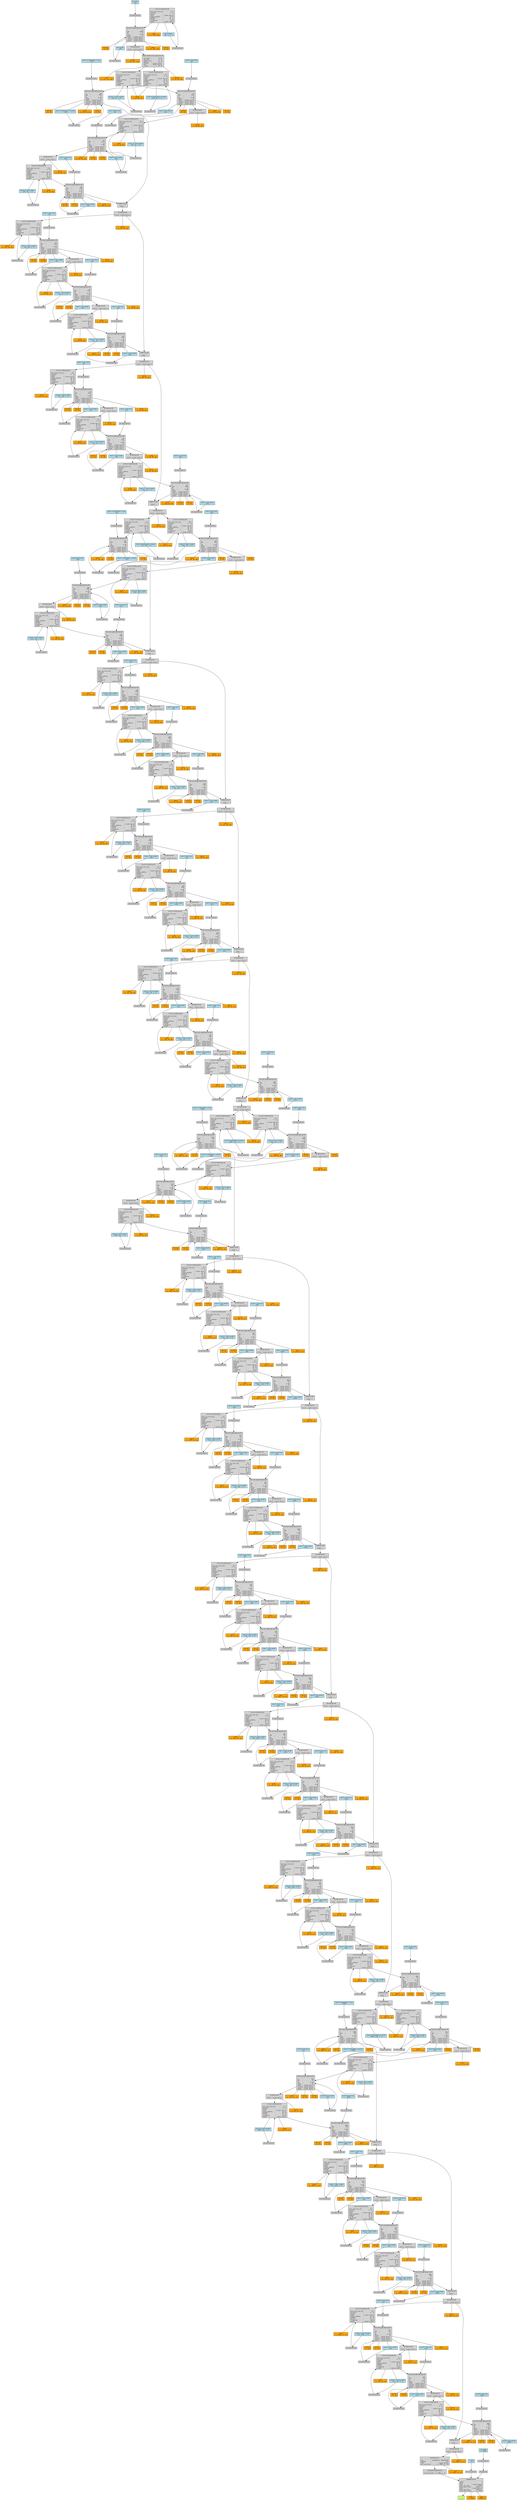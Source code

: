 digraph {
	graph [size="263.55,263.55"]
	node [align=left fontname=monospace fontsize=10 height=0.2 ranksep=0.1 shape=box style=filled]
	1761230151392 [label="
 (1, 4)" fillcolor=darkolivegreen1]
	1761230304256 -> 1761230151312 [dir=none]
	1761230151312 [label="mat1
 (1, 2048)" fillcolor=orange]
	1761230304256 -> 1761229944400 [dir=none]
	1761229944400 [label="mat2
 (2048, 4)" fillcolor=orange]
	1761230304256 [label="AddmmBackward0
--------------------------------
alpha           :              1
beta            :              1
mat1            : [saved tensor]
mat1_sym_sizes  :      (1, 2048)
mat1_sym_strides:      (2048, 1)
mat2            : [saved tensor]
mat2_sym_sizes  :      (2048, 4)
mat2_sym_strides:      (1, 2048)"]
	1761230303824 -> 1761230304256
	1761178904000 [label="fc.bias
 (4)" fillcolor=lightblue]
	1761178904000 -> 1761230303824
	1761230303824 [label=AccumulateGrad]
	1761230303632 -> 1761230304256
	1761230303632 [label="ReshapeAliasBackward0
-------------------------------
self_sym_sizes: (1, 2048, 1, 1)"]
	1761230304496 -> 1761230303632
	1761230304496 -> 1761230151712 [dir=none]
	1761230151712 [label="self
 (1, 2048, 12, 12)" fillcolor=orange]
	1761230304496 [label="MeanBackward1
----------------------------------------
dim           : (4294967295, 4294967294)
keepdim       :                     True
self          :           [saved tensor]
self_sym_sizes:        (1, 2048, 12, 12)"]
	1761230303056 -> 1761230304496
	1761230303056 -> 1761229944160 [dir=none]
	1761229944160 [label="result
 (1, 2048, 12, 12)" fillcolor=orange]
	1761230303056 [label="ReluBackward0
----------------------
result: [saved tensor]"]
	1761230303248 -> 1761230303056
	1761230303248 [label="AddBackward0
------------
alpha: 1"]
	1761230302432 -> 1761230303248
	1761230302432 -> 1761230151632 [dir=none]
	1761230151632 [label="input
 (1, 2048, 12, 12)" fillcolor=orange]
	1761230302432 -> 1761229944000 [dir=none]
	1761229944000 [label="result1
 (1, 32)" fillcolor=orange]
	1761230302432 -> 1761229943680 [dir=none]
	1761229943680 [label="result2
 (1, 32)" fillcolor=orange]
	1761230302432 -> 1761178897040 [dir=none]
	1761178897040 [label="weight
 (2048)" fillcolor=orange]
	1761230302432 [label="NativeGroupNormBackward0
------------------------
C      :           2048
HxW    :            144
N      :              1
eps    :          1e-05
group  :             32
input  : [saved tensor]
result1: [saved tensor]
result2: [saved tensor]
weight : [saved tensor]"]
	1761230301760 -> 1761230302432
	1761230301760 -> 1761230151552 [dir=none]
	1761230151552 [label="input
 (1, 512, 12, 12)" fillcolor=orange]
	1761230301760 -> 1761178903760 [dir=none]
	1761178903760 [label="weight
 (2048, 512, 1, 1)" fillcolor=orange]
	1761230301760 [label="ConvolutionBackward0
----------------------------------
bias_sym_sizes_opt:           (0,)
dilation          :         (1, 1)
groups            :              1
input             : [saved tensor]
output_padding    :         (0, 0)
padding           :         (0, 0)
stride            :         (1, 1)
transposed        :          False
weight            : [saved tensor]"]
	1761230301136 -> 1761230301760
	1761230301136 -> 1761229944720 [dir=none]
	1761229944720 [label="result
 (1, 512, 12, 12)" fillcolor=orange]
	1761230301136 [label="ReluBackward0
----------------------
result: [saved tensor]"]
	1761230301376 -> 1761230301136
	1761230301376 -> 1761230151952 [dir=none]
	1761230151952 [label="input
 (1, 512, 12, 12)" fillcolor=orange]
	1761230301376 -> 1761229944480 [dir=none]
	1761229944480 [label="result1
 (1, 32)" fillcolor=orange]
	1761230301376 -> 1761229944880 [dir=none]
	1761229944880 [label="result2
 (1, 32)" fillcolor=orange]
	1761230301376 -> 1761178902640 [dir=none]
	1761178902640 [label="weight
 (512)" fillcolor=orange]
	1761230301376 [label="NativeGroupNormBackward0
------------------------
C      :            512
HxW    :            144
N      :              1
eps    :          1e-05
group  :             32
input  : [saved tensor]
result1: [saved tensor]
result2: [saved tensor]
weight : [saved tensor]"]
	1761230300560 -> 1761230301376
	1761230300560 -> 1761230152032 [dir=none]
	1761230152032 [label="input
 (1, 512, 12, 12)" fillcolor=orange]
	1761230300560 -> 1761178908880 [dir=none]
	1761178908880 [label="weight
 (512, 512, 3, 3)" fillcolor=orange]
	1761230300560 [label="ConvolutionBackward0
----------------------------------
bias_sym_sizes_opt:           (0,)
dilation          :         (1, 1)
groups            :              1
input             : [saved tensor]
output_padding    :         (0, 0)
padding           :         (1, 1)
stride            :         (1, 1)
transposed        :          False
weight            : [saved tensor]"]
	1761230299936 -> 1761230300560
	1761230299936 -> 1761229944640 [dir=none]
	1761229944640 [label="result
 (1, 512, 12, 12)" fillcolor=orange]
	1761230299936 [label="ReluBackward0
----------------------
result: [saved tensor]"]
	1761230299264 -> 1761230299936
	1761230299264 -> 1761230151872 [dir=none]
	1761230151872 [label="input
 (1, 512, 12, 12)" fillcolor=orange]
	1761230299264 -> 1761229944960 [dir=none]
	1761229944960 [label="result1
 (1, 32)" fillcolor=orange]
	1761230299264 -> 1761229945280 [dir=none]
	1761229945280 [label="result2
 (1, 32)" fillcolor=orange]
	1761230299264 -> 1761178904160 [dir=none]
	1761178904160 [label="weight
 (512)" fillcolor=orange]
	1761230299264 [label="NativeGroupNormBackward0
------------------------
C      :            512
HxW    :            144
N      :              1
eps    :          1e-05
group  :             32
input  : [saved tensor]
result1: [saved tensor]
result2: [saved tensor]
weight : [saved tensor]"]
	1761230299456 -> 1761230299264
	1761230299456 -> 1761230151792 [dir=none]
	1761230151792 [label="input
 (1, 2048, 12, 12)" fillcolor=orange]
	1761230299456 -> 1761178906160 [dir=none]
	1761178906160 [label="weight
 (512, 2048, 1, 1)" fillcolor=orange]
	1761230299456 [label="ConvolutionBackward0
----------------------------------
bias_sym_sizes_opt:           (0,)
dilation          :         (1, 1)
groups            :              1
input             : [saved tensor]
output_padding    :         (0, 0)
padding           :         (0, 0)
stride            :         (1, 1)
transposed        :          False
weight            : [saved tensor]"]
	1761230302384 -> 1761230299456
	1761230302384 -> 1761229945120 [dir=none]
	1761229945120 [label="result
 (1, 2048, 12, 12)" fillcolor=orange]
	1761230302384 [label="ReluBackward0
----------------------
result: [saved tensor]"]
	1761230298016 -> 1761230302384
	1761230298016 [label="AddBackward0
------------
alpha: 1"]
	1761230298208 -> 1761230298016
	1761230298208 -> 1761230152272 [dir=none]
	1761230152272 [label="input
 (1, 2048, 12, 12)" fillcolor=orange]
	1761230298208 -> 1761229945760 [dir=none]
	1761229945760 [label="result1
 (1, 32)" fillcolor=orange]
	1761230298208 -> 1761229945520 [dir=none]
	1761229945520 [label="result2
 (1, 32)" fillcolor=orange]
	1761230298208 -> 1761178895120 [dir=none]
	1761178895120 [label="weight
 (2048)" fillcolor=orange]
	1761230298208 [label="NativeGroupNormBackward0
------------------------
C      :           2048
HxW    :            144
N      :              1
eps    :          1e-05
group  :             32
input  : [saved tensor]
result1: [saved tensor]
result2: [saved tensor]
weight : [saved tensor]"]
	1761230297440 -> 1761230298208
	1761230297440 -> 1761230152352 [dir=none]
	1761230152352 [label="input
 (1, 512, 12, 12)" fillcolor=orange]
	1761230297440 -> 1761178895440 [dir=none]
	1761178895440 [label="weight
 (2048, 512, 1, 1)" fillcolor=orange]
	1761230297440 [label="ConvolutionBackward0
----------------------------------
bias_sym_sizes_opt:           (0,)
dilation          :         (1, 1)
groups            :              1
input             : [saved tensor]
output_padding    :         (0, 0)
padding           :         (0, 0)
stride            :         (1, 1)
transposed        :          False
weight            : [saved tensor]"]
	1761230296816 -> 1761230297440
	1761230296816 -> 1761229946240 [dir=none]
	1761229946240 [label="result
 (1, 512, 12, 12)" fillcolor=orange]
	1761230296816 [label="ReluBackward0
----------------------
result: [saved tensor]"]
	1761230296144 -> 1761230296816
	1761230296144 -> 1761230152192 [dir=none]
	1761230152192 [label="input
 (1, 512, 12, 12)" fillcolor=orange]
	1761230296144 -> 1761229946080 [dir=none]
	1761229946080 [label="result1
 (1, 32)" fillcolor=orange]
	1761230296144 -> 1761229945360 [dir=none]
	1761229945360 [label="result2
 (1, 32)" fillcolor=orange]
	1761230296144 -> 1761178895920 [dir=none]
	1761178895920 [label="weight
 (512)" fillcolor=orange]
	1761230296144 [label="NativeGroupNormBackward0
------------------------
C      :            512
HxW    :            144
N      :              1
eps    :          1e-05
group  :             32
input  : [saved tensor]
result1: [saved tensor]
result2: [saved tensor]
weight : [saved tensor]"]
	1761230296336 -> 1761230296144
	1761230296336 -> 1761230152672 [dir=none]
	1761230152672 [label="input
 (1, 512, 12, 12)" fillcolor=orange]
	1761230296336 -> 1761178897840 [dir=none]
	1761178897840 [label="weight
 (512, 512, 3, 3)" fillcolor=orange]
	1761230296336 [label="ConvolutionBackward0
----------------------------------
bias_sym_sizes_opt:           (0,)
dilation          :         (1, 1)
groups            :              1
input             : [saved tensor]
output_padding    :         (0, 0)
padding           :         (1, 1)
stride            :         (1, 1)
transposed        :          False
weight            : [saved tensor]"]
	1761230295712 -> 1761230296336
	1761230295712 -> 1761229941920 [dir=none]
	1761229941920 [label="result
 (1, 512, 12, 12)" fillcolor=orange]
	1761230295712 [label="ReluBackward0
----------------------
result: [saved tensor]"]
	1761230294944 -> 1761230295712
	1761230294944 -> 1761230152112 [dir=none]
	1761230152112 [label="input
 (1, 512, 12, 12)" fillcolor=orange]
	1761230294944 -> 1761229946720 [dir=none]
	1761229946720 [label="result1
 (1, 32)" fillcolor=orange]
	1761230294944 -> 1761229945840 [dir=none]
	1761229945840 [label="result2
 (1, 32)" fillcolor=orange]
	1761230294944 -> 1761178897120 [dir=none]
	1761178897120 [label="weight
 (512)" fillcolor=orange]
	1761230294944 [label="NativeGroupNormBackward0
------------------------
C      :            512
HxW    :            144
N      :              1
eps    :          1e-05
group  :             32
input  : [saved tensor]
result1: [saved tensor]
result2: [saved tensor]
weight : [saved tensor]"]
	1761230295136 -> 1761230294944
	1761230295136 -> 1761230152512 [dir=none]
	1761230152512 [label="input
 (1, 2048, 12, 12)" fillcolor=orange]
	1761230295136 -> 1761178902320 [dir=none]
	1761178902320 [label="weight
 (512, 2048, 1, 1)" fillcolor=orange]
	1761230295136 [label="ConvolutionBackward0
----------------------------------
bias_sym_sizes_opt:           (0,)
dilation          :         (1, 1)
groups            :              1
input             : [saved tensor]
output_padding    :         (0, 0)
padding           :         (0, 0)
stride            :         (1, 1)
transposed        :          False
weight            : [saved tensor]"]
	1761230298064 -> 1761230295136
	1761230298064 -> 1761229945600 [dir=none]
	1761229945600 [label="result
 (1, 2048, 12, 12)" fillcolor=orange]
	1761230298064 [label="ReluBackward0
----------------------
result: [saved tensor]"]
	1761230293696 -> 1761230298064
	1761230293696 [label="AddBackward0
------------
alpha: 1"]
	1761230293888 -> 1761230293696
	1761230293888 -> 1761230152432 [dir=none]
	1761230152432 [label="input
 (1, 2048, 12, 12)" fillcolor=orange]
	1761230293888 -> 1761229946560 [dir=none]
	1761229946560 [label="result1
 (1, 32)" fillcolor=orange]
	1761230293888 -> 1761229930720 [dir=none]
	1761229930720 [label="result2
 (1, 32)" fillcolor=orange]
	1761230293888 -> 1761178902720 [dir=none]
	1761178902720 [label="weight
 (2048)" fillcolor=orange]
	1761230293888 [label="NativeGroupNormBackward0
------------------------
C      :           2048
HxW    :            144
N      :              1
eps    :          1e-05
group  :             32
input  : [saved tensor]
result1: [saved tensor]
result2: [saved tensor]
weight : [saved tensor]"]
	1761230293216 -> 1761230293888
	1761230293216 -> 1761230152912 [dir=none]
	1761230152912 [label="input
 (1, 512, 12, 12)" fillcolor=orange]
	1761230293216 -> 1761178899760 [dir=none]
	1761178899760 [label="weight
 (2048, 512, 1, 1)" fillcolor=orange]
	1761230293216 [label="ConvolutionBackward0
----------------------------------
bias_sym_sizes_opt:           (0,)
dilation          :         (1, 1)
groups            :              1
input             : [saved tensor]
output_padding    :         (0, 0)
padding           :         (0, 0)
stride            :         (1, 1)
transposed        :          False
weight            : [saved tensor]"]
	1761230292592 -> 1761230293216
	1761230292592 -> 1761229930640 [dir=none]
	1761229930640 [label="result
 (1, 512, 12, 12)" fillcolor=orange]
	1761230292592 [label="ReluBackward0
----------------------
result: [saved tensor]"]
	1761230291824 -> 1761230292592
	1761230291824 -> 1761230152992 [dir=none]
	1761230152992 [label="input
 (1, 512, 12, 12)" fillcolor=orange]
	1761230291824 -> 1761229930560 [dir=none]
	1761229930560 [label="result1
 (1, 32)" fillcolor=orange]
	1761230291824 -> 1761229946480 [dir=none]
	1761229946480 [label="result2
 (1, 32)" fillcolor=orange]
	1761230291824 -> 1761178900080 [dir=none]
	1761178900080 [label="weight
 (512)" fillcolor=orange]
	1761230291824 [label="NativeGroupNormBackward0
------------------------
C      :            512
HxW    :            144
N      :              1
eps    :          1e-05
group  :             32
input  : [saved tensor]
result1: [saved tensor]
result2: [saved tensor]
weight : [saved tensor]"]
	1761230292016 -> 1761230291824
	1761230292016 -> 1761230152832 [dir=none]
	1761230152832 [label="input
 (1, 512, 24, 24)" fillcolor=orange]
	1761230292016 -> 1761178899520 [dir=none]
	1761178899520 [label="weight
 (512, 512, 3, 3)" fillcolor=orange]
	1761230292016 [label="ConvolutionBackward0
----------------------------------
bias_sym_sizes_opt:           (0,)
dilation          :         (1, 1)
groups            :              1
input             : [saved tensor]
output_padding    :         (0, 0)
padding           :         (1, 1)
stride            :         (2, 2)
transposed        :          False
weight            : [saved tensor]"]
	1761230291392 -> 1761230292016
	1761230291392 -> 1761229946000 [dir=none]
	1761229946000 [label="result
 (1, 512, 24, 24)" fillcolor=orange]
	1761230291392 [label="ReluBackward0
----------------------
result: [saved tensor]"]
	1761230307184 -> 1761230291392
	1761230307184 -> 1761230152752 [dir=none]
	1761230152752 [label="input
 (1, 512, 24, 24)" fillcolor=orange]
	1761230307184 -> 1761229930960 [dir=none]
	1761229930960 [label="result1
 (1, 32)" fillcolor=orange]
	1761230307184 -> 1761229946800 [dir=none]
	1761229946800 [label="result2
 (1, 32)" fillcolor=orange]
	1761230307184 -> 1761178906560 [dir=none]
	1761178906560 [label="weight
 (512)" fillcolor=orange]
	1761230307184 [label="NativeGroupNormBackward0
------------------------
C      :            512
HxW    :            576
N      :              1
eps    :          1e-05
group  :             32
input  : [saved tensor]
result1: [saved tensor]
result2: [saved tensor]
weight : [saved tensor]"]
	1761230307280 -> 1761230307184
	1761230307280 -> 1761230153232 [dir=none]
	1761230153232 [label="input
 (1, 1024, 24, 24)" fillcolor=orange]
	1761230307280 -> 1761178901280 [dir=none]
	1761178901280 [label="weight
 (512, 1024, 1, 1)" fillcolor=orange]
	1761230307280 [label="ConvolutionBackward0
----------------------------------
bias_sym_sizes_opt:           (0,)
dilation          :         (1, 1)
groups            :              1
input             : [saved tensor]
output_padding    :         (0, 0)
padding           :         (0, 0)
stride            :         (1, 1)
transposed        :          False
weight            : [saved tensor]"]
	1761230306512 -> 1761230307280
	1761230306512 -> 1761229946320 [dir=none]
	1761229946320 [label="result
 (1, 1024, 24, 24)" fillcolor=orange]
	1761230306512 [label="ReluBackward0
----------------------
result: [saved tensor]"]
	1761230306656 -> 1761230306512
	1761230306656 [label="AddBackward0
------------
alpha: 1"]
	1761230306224 -> 1761230306656
	1761230306224 -> 1761230153312 [dir=none]
	1761230153312 [label="input
 (1, 1024, 24, 24)" fillcolor=orange]
	1761230306224 -> 1761229930800 [dir=none]
	1761229930800 [label="result1
 (1, 32)" fillcolor=orange]
	1761230306224 -> 1761229931120 [dir=none]
	1761229931120 [label="result2
 (1, 32)" fillcolor=orange]
	1761230306224 -> 1761178897680 [dir=none]
	1761178897680 [label="weight
 (1024)" fillcolor=orange]
	1761230306224 [label="NativeGroupNormBackward0
------------------------
C      :           1024
HxW    :            576
N      :              1
eps    :          1e-05
group  :             32
input  : [saved tensor]
result1: [saved tensor]
result2: [saved tensor]
weight : [saved tensor]"]
	1761230305888 -> 1761230306224
	1761230305888 -> 1761230153152 [dir=none]
	1761230153152 [label="input
 (1, 256, 24, 24)" fillcolor=orange]
	1761230305888 -> 1761178866912 [dir=none]
	1761178866912 [label="weight
 (1024, 256, 1, 1)" fillcolor=orange]
	1761230305888 [label="ConvolutionBackward0
----------------------------------
bias_sym_sizes_opt:           (0,)
dilation          :         (1, 1)
groups            :              1
input             : [saved tensor]
output_padding    :         (0, 0)
padding           :         (0, 0)
stride            :         (1, 1)
transposed        :          False
weight            : [saved tensor]"]
	1761230306080 -> 1761230305888
	1761230306080 -> 1761229931280 [dir=none]
	1761229931280 [label="result
 (1, 256, 24, 24)" fillcolor=orange]
	1761230306080 [label="ReluBackward0
----------------------
result: [saved tensor]"]
	1761230305216 -> 1761230306080
	1761230305216 -> 1761230153072 [dir=none]
	1761230153072 [label="input
 (1, 256, 24, 24)" fillcolor=orange]
	1761230305216 -> 1761229931600 [dir=none]
	1761229931600 [label="result1
 (1, 32)" fillcolor=orange]
	1761230305216 -> 1761229931200 [dir=none]
	1761229931200 [label="result2
 (1, 32)" fillcolor=orange]
	1761230305216 -> 1761178863792 [dir=none]
	1761178863792 [label="weight
 (256)" fillcolor=orange]
	1761230305216 [label="NativeGroupNormBackward0
------------------------
C      :            256
HxW    :            576
N      :              1
eps    :          1e-05
group  :             32
input  : [saved tensor]
result1: [saved tensor]
result2: [saved tensor]
weight : [saved tensor]"]
	1761230305312 -> 1761230305216
	1761230305312 -> 1761230153552 [dir=none]
	1761230153552 [label="input
 (1, 256, 24, 24)" fillcolor=orange]
	1761230305312 -> 1761178871072 [dir=none]
	1761178871072 [label="weight
 (256, 256, 3, 3)" fillcolor=orange]
	1761230305312 [label="ConvolutionBackward0
----------------------------------
bias_sym_sizes_opt:           (0,)
dilation          :         (1, 1)
groups            :              1
input             : [saved tensor]
output_padding    :         (0, 0)
padding           :         (1, 1)
stride            :         (1, 1)
transposed        :          False
weight            : [saved tensor]"]
	1761230304976 -> 1761230305312
	1761230304976 -> 1761229931040 [dir=none]
	1761229931040 [label="result
 (1, 256, 24, 24)" fillcolor=orange]
	1761230304976 [label="ReluBackward0
----------------------
result: [saved tensor]"]
	1761230304640 -> 1761230304976
	1761230304640 -> 1761230153632 [dir=none]
	1761230153632 [label="input
 (1, 256, 24, 24)" fillcolor=orange]
	1761230304640 -> 1761229931440 [dir=none]
	1761229931440 [label="result1
 (1, 32)" fillcolor=orange]
	1761230304640 -> 1761229931520 [dir=none]
	1761229931520 [label="result2
 (1, 32)" fillcolor=orange]
	1761230304640 -> 1761178864832 [dir=none]
	1761178864832 [label="weight
 (256)" fillcolor=orange]
	1761230304640 [label="NativeGroupNormBackward0
------------------------
C      :            256
HxW    :            576
N      :              1
eps    :          1e-05
group  :             32
input  : [saved tensor]
result1: [saved tensor]
result2: [saved tensor]
weight : [saved tensor]"]
	1761230304736 -> 1761230304640
	1761230304736 -> 1761230153472 [dir=none]
	1761230153472 [label="input
 (1, 1024, 24, 24)" fillcolor=orange]
	1761230304736 -> 1761178871232 [dir=none]
	1761178871232 [label="weight
 (256, 1024, 1, 1)" fillcolor=orange]
	1761230304736 [label="ConvolutionBackward0
----------------------------------
bias_sym_sizes_opt:           (0,)
dilation          :         (1, 1)
groups            :              1
input             : [saved tensor]
output_padding    :         (0, 0)
padding           :         (0, 0)
stride            :         (1, 1)
transposed        :          False
weight            : [saved tensor]"]
	1761230306704 -> 1761230304736
	1761230306704 -> 1761229930880 [dir=none]
	1761229930880 [label="result
 (1, 1024, 24, 24)" fillcolor=orange]
	1761230306704 [label="ReluBackward0
----------------------
result: [saved tensor]"]
	1761230304016 -> 1761230306704
	1761230304016 [label="AddBackward0
------------
alpha: 1"]
	1761230304112 -> 1761230304016
	1761230304112 -> 1761230153392 [dir=none]
	1761230153392 [label="input
 (1, 1024, 24, 24)" fillcolor=orange]
	1761230304112 -> 1761229931920 [dir=none]
	1761229931920 [label="result1
 (1, 32)" fillcolor=orange]
	1761230304112 -> 1761229931760 [dir=none]
	1761229931760 [label="result2
 (1, 32)" fillcolor=orange]
	1761230304112 -> 1761178861952 [dir=none]
	1761178861952 [label="weight
 (1024)" fillcolor=orange]
	1761230304112 [label="NativeGroupNormBackward0
------------------------
C      :           1024
HxW    :            576
N      :              1
eps    :          1e-05
group  :             32
input  : [saved tensor]
result1: [saved tensor]
result2: [saved tensor]
weight : [saved tensor]"]
	1761230303728 -> 1761230304112
	1761230303728 -> 1761230153872 [dir=none]
	1761230153872 [label="input
 (1, 256, 24, 24)" fillcolor=orange]
	1761230303728 -> 1761178869392 [dir=none]
	1761178869392 [label="weight
 (1024, 256, 1, 1)" fillcolor=orange]
	1761230303728 [label="ConvolutionBackward0
----------------------------------
bias_sym_sizes_opt:           (0,)
dilation          :         (1, 1)
groups            :              1
input             : [saved tensor]
output_padding    :         (0, 0)
padding           :         (0, 0)
stride            :         (1, 1)
transposed        :          False
weight            : [saved tensor]"]
	1761230303440 -> 1761230303728
	1761230303440 -> 1761229932240 [dir=none]
	1761229932240 [label="result
 (1, 256, 24, 24)" fillcolor=orange]
	1761230303440 [label="ReluBackward0
----------------------
result: [saved tensor]"]
	1761230303584 -> 1761230303440
	1761230303584 -> 1761230153952 [dir=none]
	1761230153952 [label="input
 (1, 256, 24, 24)" fillcolor=orange]
	1761230303584 -> 1761229932160 [dir=none]
	1761229932160 [label="result1
 (1, 32)" fillcolor=orange]
	1761230303584 -> 1761229931680 [dir=none]
	1761229931680 [label="result2
 (1, 32)" fillcolor=orange]
	1761230303584 -> 1761178877392 [dir=none]
	1761178877392 [label="weight
 (256)" fillcolor=orange]
	1761230303584 [label="NativeGroupNormBackward0
------------------------
C      :            256
HxW    :            576
N      :              1
eps    :          1e-05
group  :             32
input  : [saved tensor]
result1: [saved tensor]
result2: [saved tensor]
weight : [saved tensor]"]
	1761230302720 -> 1761230303584
	1761230302720 -> 1761230153792 [dir=none]
	1761230153792 [label="input
 (1, 256, 24, 24)" fillcolor=orange]
	1761230302720 -> 1761178876512 [dir=none]
	1761178876512 [label="weight
 (256, 256, 3, 3)" fillcolor=orange]
	1761230302720 [label="ConvolutionBackward0
----------------------------------
bias_sym_sizes_opt:           (0,)
dilation          :         (1, 1)
groups            :              1
input             : [saved tensor]
output_padding    :         (0, 0)
padding           :         (1, 1)
stride            :         (1, 1)
transposed        :          False
weight            : [saved tensor]"]
	1761230302912 -> 1761230302720
	1761230302912 -> 1761229931360 [dir=none]
	1761229931360 [label="result
 (1, 256, 24, 24)" fillcolor=orange]
	1761230302912 [label="ReluBackward0
----------------------
result: [saved tensor]"]
	1761230302096 -> 1761230302912
	1761230302096 -> 1761230153712 [dir=none]
	1761230153712 [label="input
 (1, 256, 24, 24)" fillcolor=orange]
	1761230302096 -> 1761229932480 [dir=none]
	1761229932480 [label="result1
 (1, 32)" fillcolor=orange]
	1761230302096 -> 1761229932000 [dir=none]
	1761229932000 [label="result2
 (1, 32)" fillcolor=orange]
	1761230302096 -> 1761178862752 [dir=none]
	1761178862752 [label="weight
 (256)" fillcolor=orange]
	1761230302096 [label="NativeGroupNormBackward0
------------------------
C      :            256
HxW    :            576
N      :              1
eps    :          1e-05
group  :             32
input  : [saved tensor]
result1: [saved tensor]
result2: [saved tensor]
weight : [saved tensor]"]
	1761230302240 -> 1761230302096
	1761230302240 -> 1761230154192 [dir=none]
	1761230154192 [label="input
 (1, 1024, 24, 24)" fillcolor=orange]
	1761230302240 -> 1761178867792 [dir=none]
	1761178867792 [label="weight
 (256, 1024, 1, 1)" fillcolor=orange]
	1761230302240 [label="ConvolutionBackward0
----------------------------------
bias_sym_sizes_opt:           (0,)
dilation          :         (1, 1)
groups            :              1
input             : [saved tensor]
output_padding    :         (0, 0)
padding           :         (0, 0)
stride            :         (1, 1)
transposed        :          False
weight            : [saved tensor]"]
	1761230304064 -> 1761230302240
	1761230304064 -> 1761229931840 [dir=none]
	1761229931840 [label="result
 (1, 1024, 24, 24)" fillcolor=orange]
	1761230304064 [label="ReluBackward0
----------------------
result: [saved tensor]"]
	1761230301520 -> 1761230304064
	1761230301520 [label="AddBackward0
------------
alpha: 1"]
	1761230301616 -> 1761230301520
	1761230301616 -> 1761230154272 [dir=none]
	1761230154272 [label="input
 (1, 1024, 24, 24)" fillcolor=orange]
	1761230301616 -> 1761229932320 [dir=none]
	1761229932320 [label="result1
 (1, 32)" fillcolor=orange]
	1761230301616 -> 1761229932720 [dir=none]
	1761229932720 [label="result2
 (1, 32)" fillcolor=orange]
	1761230301616 -> 1761178869952 [dir=none]
	1761178869952 [label="weight
 (1024)" fillcolor=orange]
	1761230301616 [label="NativeGroupNormBackward0
------------------------
C      :           1024
HxW    :            576
N      :              1
eps    :          1e-05
group  :             32
input  : [saved tensor]
result1: [saved tensor]
result2: [saved tensor]
weight : [saved tensor]"]
	1761230301280 -> 1761230301616
	1761230301280 -> 1761230154112 [dir=none]
	1761230154112 [label="input
 (1, 256, 24, 24)" fillcolor=orange]
	1761230301280 -> 1761178865552 [dir=none]
	1761178865552 [label="weight
 (1024, 256, 1, 1)" fillcolor=orange]
	1761230301280 [label="ConvolutionBackward0
----------------------------------
bias_sym_sizes_opt:           (0,)
dilation          :         (1, 1)
groups            :              1
input             : [saved tensor]
output_padding    :         (0, 0)
padding           :         (0, 0)
stride            :         (1, 1)
transposed        :          False
weight            : [saved tensor]"]
	1761230300992 -> 1761230301280
	1761230300992 -> 1761229932560 [dir=none]
	1761229932560 [label="result
 (1, 256, 24, 24)" fillcolor=orange]
	1761230300992 [label="ReluBackward0
----------------------
result: [saved tensor]"]
	1761230300608 -> 1761230300992
	1761230300608 -> 1761230154032 [dir=none]
	1761230154032 [label="input
 (1, 256, 24, 24)" fillcolor=orange]
	1761230300608 -> 1761229932640 [dir=none]
	1761229932640 [label="result1
 (1, 32)" fillcolor=orange]
	1761230300608 -> 1761229946640 [dir=none]
	1761229946640 [label="result2
 (1, 32)" fillcolor=orange]
	1761230300608 -> 1761178873712 [dir=none]
	1761178873712 [label="weight
 (256)" fillcolor=orange]
	1761230300608 [label="NativeGroupNormBackward0
------------------------
C      :            256
HxW    :            576
N      :              1
eps    :          1e-05
group  :             32
input  : [saved tensor]
result1: [saved tensor]
result2: [saved tensor]
weight : [saved tensor]"]
	1761230300272 -> 1761230300608
	1761230300272 -> 1761230154352 [dir=none]
	1761230154352 [label="input
 (1, 256, 24, 24)" fillcolor=orange]
	1761230300272 -> 1761178872672 [dir=none]
	1761178872672 [label="weight
 (256, 256, 3, 3)" fillcolor=orange]
	1761230300272 [label="ConvolutionBackward0
----------------------------------
bias_sym_sizes_opt:           (0,)
dilation          :         (1, 1)
groups            :              1
input             : [saved tensor]
output_padding    :         (0, 0)
padding           :         (1, 1)
stride            :         (1, 1)
transposed        :          False
weight            : [saved tensor]"]
	1761230300464 -> 1761230300272
	1761230300464 -> 1761229932080 [dir=none]
	1761229932080 [label="result
 (1, 256, 24, 24)" fillcolor=orange]
	1761230300464 [label="ReluBackward0
----------------------
result: [saved tensor]"]
	1761230299600 -> 1761230300464
	1761230299600 -> 1761230154512 [dir=none]
	1761230154512 [label="input
 (1, 256, 24, 24)" fillcolor=orange]
	1761230299600 -> 1761229932960 [dir=none]
	1761229932960 [label="result1
 (1, 32)" fillcolor=orange]
	1761230299600 -> 1761229932880 [dir=none]
	1761229932880 [label="result2
 (1, 32)" fillcolor=orange]
	1761230299600 -> 1761178775728 [dir=none]
	1761178775728 [label="weight
 (256)" fillcolor=orange]
	1761230299600 [label="NativeGroupNormBackward0
------------------------
C      :            256
HxW    :            576
N      :              1
eps    :          1e-05
group  :             32
input  : [saved tensor]
result1: [saved tensor]
result2: [saved tensor]
weight : [saved tensor]"]
	1761230299744 -> 1761230299600
	1761230299744 -> 1761230154432 [dir=none]
	1761230154432 [label="input
 (1, 1024, 24, 24)" fillcolor=orange]
	1761230299744 -> 1761178774048 [dir=none]
	1761178774048 [label="weight
 (256, 1024, 1, 1)" fillcolor=orange]
	1761230299744 [label="ConvolutionBackward0
----------------------------------
bias_sym_sizes_opt:           (0,)
dilation          :         (1, 1)
groups            :              1
input             : [saved tensor]
output_padding    :         (0, 0)
padding           :         (0, 0)
stride            :         (1, 1)
transposed        :          False
weight            : [saved tensor]"]
	1761230301568 -> 1761230299744
	1761230301568 -> 1761229932400 [dir=none]
	1761229932400 [label="result
 (1, 1024, 24, 24)" fillcolor=orange]
	1761230301568 [label="ReluBackward0
----------------------
result: [saved tensor]"]
	1761230299024 -> 1761230301568
	1761230299024 [label="AddBackward0
------------
alpha: 1"]
	1761230299120 -> 1761230299024
	1761230299120 -> 1761230154672 [dir=none]
	1761230154672 [label="input
 (1, 1024, 24, 24)" fillcolor=orange]
	1761230299120 -> 1761229933280 [dir=none]
	1761229933280 [label="result1
 (1, 32)" fillcolor=orange]
	1761230299120 -> 1761229933120 [dir=none]
	1761229933120 [label="result2
 (1, 32)" fillcolor=orange]
	1761230299120 -> 1761178772048 [dir=none]
	1761178772048 [label="weight
 (1024)" fillcolor=orange]
	1761230299120 [label="NativeGroupNormBackward0
------------------------
C      :           1024
HxW    :            576
N      :              1
eps    :          1e-05
group  :             32
input  : [saved tensor]
result1: [saved tensor]
result2: [saved tensor]
weight : [saved tensor]"]
	1761230298784 -> 1761230299120
	1761230298784 -> 1761230154752 [dir=none]
	1761230154752 [label="input
 (1, 256, 24, 24)" fillcolor=orange]
	1761230298784 -> 1761178777168 [dir=none]
	1761178777168 [label="weight
 (1024, 256, 1, 1)" fillcolor=orange]
	1761230298784 [label="ConvolutionBackward0
----------------------------------
bias_sym_sizes_opt:           (0,)
dilation          :         (1, 1)
groups            :              1
input             : [saved tensor]
output_padding    :         (0, 0)
padding           :         (0, 0)
stride            :         (1, 1)
transposed        :          False
weight            : [saved tensor]"]
	1761230298496 -> 1761230298784
	1761230298496 -> 1761229933600 [dir=none]
	1761229933600 [label="result
 (1, 256, 24, 24)" fillcolor=orange]
	1761230298496 [label="ReluBackward0
----------------------
result: [saved tensor]"]
	1761230298112 -> 1761230298496
	1761230298112 -> 1761230154592 [dir=none]
	1761230154592 [label="input
 (1, 256, 24, 24)" fillcolor=orange]
	1761230298112 -> 1761229933520 [dir=none]
	1761229933520 [label="result1
 (1, 32)" fillcolor=orange]
	1761230298112 -> 1761229933040 [dir=none]
	1761229933040 [label="result2
 (1, 32)" fillcolor=orange]
	1761230298112 -> 1761178775328 [dir=none]
	1761178775328 [label="weight
 (256)" fillcolor=orange]
	1761230298112 [label="NativeGroupNormBackward0
------------------------
C      :            256
HxW    :            576
N      :              1
eps    :          1e-05
group  :             32
input  : [saved tensor]
result1: [saved tensor]
result2: [saved tensor]
weight : [saved tensor]"]
	1761230297776 -> 1761230298112
	1761230297776 -> 1761230154912 [dir=none]
	1761230154912 [label="input
 (1, 256, 24, 24)" fillcolor=orange]
	1761230297776 -> 1761178778528 [dir=none]
	1761178778528 [label="weight
 (256, 256, 3, 3)" fillcolor=orange]
	1761230297776 [label="ConvolutionBackward0
----------------------------------
bias_sym_sizes_opt:           (0,)
dilation          :         (1, 1)
groups            :              1
input             : [saved tensor]
output_padding    :         (0, 0)
padding           :         (1, 1)
stride            :         (1, 1)
transposed        :          False
weight            : [saved tensor]"]
	1761230297968 -> 1761230297776
	1761230297968 -> 1761229932800 [dir=none]
	1761229932800 [label="result
 (1, 256, 24, 24)" fillcolor=orange]
	1761230297968 [label="ReluBackward0
----------------------
result: [saved tensor]"]
	1761230297104 -> 1761230297968
	1761230297104 -> 1761230154992 [dir=none]
	1761230154992 [label="input
 (1, 256, 24, 24)" fillcolor=orange]
	1761230297104 -> 1761229933920 [dir=none]
	1761229933920 [label="result1
 (1, 32)" fillcolor=orange]
	1761230297104 -> 1761229933360 [dir=none]
	1761229933360 [label="result2
 (1, 32)" fillcolor=orange]
	1761230297104 -> 1761178775648 [dir=none]
	1761178775648 [label="weight
 (256)" fillcolor=orange]
	1761230297104 [label="NativeGroupNormBackward0
------------------------
C      :            256
HxW    :            576
N      :              1
eps    :          1e-05
group  :             32
input  : [saved tensor]
result1: [saved tensor]
result2: [saved tensor]
weight : [saved tensor]"]
	1761230297248 -> 1761230297104
	1761230297248 -> 1761230154832 [dir=none]
	1761230154832 [label="input
 (1, 1024, 24, 24)" fillcolor=orange]
	1761230297248 -> 1761178775488 [dir=none]
	1761178775488 [label="weight
 (256, 1024, 1, 1)" fillcolor=orange]
	1761230297248 [label="ConvolutionBackward0
----------------------------------
bias_sym_sizes_opt:           (0,)
dilation          :         (1, 1)
groups            :              1
input             : [saved tensor]
output_padding    :         (0, 0)
padding           :         (0, 0)
stride            :         (1, 1)
transposed        :          False
weight            : [saved tensor]"]
	1761230299072 -> 1761230297248
	1761230299072 -> 1761229933200 [dir=none]
	1761229933200 [label="result
 (1, 1024, 24, 24)" fillcolor=orange]
	1761230299072 [label="ReluBackward0
----------------------
result: [saved tensor]"]
	1761230296528 -> 1761230299072
	1761230296528 [label="AddBackward0
------------
alpha: 1"]
	1761230296624 -> 1761230296528
	1761230296624 -> 1761230155152 [dir=none]
	1761230155152 [label="input
 (1, 1024, 24, 24)" fillcolor=orange]
	1761230296624 -> 1761229933840 [dir=none]
	1761229933840 [label="result1
 (1, 32)" fillcolor=orange]
	1761230296624 -> 1761229934240 [dir=none]
	1761229934240 [label="result2
 (1, 32)" fillcolor=orange]
	1761230296624 -> 1761178768768 [dir=none]
	1761178768768 [label="weight
 (1024)" fillcolor=orange]
	1761230296624 [label="NativeGroupNormBackward0
------------------------
C      :           1024
HxW    :            576
N      :              1
eps    :          1e-05
group  :             32
input  : [saved tensor]
result1: [saved tensor]
result2: [saved tensor]
weight : [saved tensor]"]
	1761230296288 -> 1761230296624
	1761230296288 -> 1761230155232 [dir=none]
	1761230155232 [label="input
 (1, 256, 24, 24)" fillcolor=orange]
	1761230296288 -> 1761178774528 [dir=none]
	1761178774528 [label="weight
 (1024, 256, 1, 1)" fillcolor=orange]
	1761230296288 [label="ConvolutionBackward0
----------------------------------
bias_sym_sizes_opt:           (0,)
dilation          :         (1, 1)
groups            :              1
input             : [saved tensor]
output_padding    :         (0, 0)
padding           :         (0, 0)
stride            :         (1, 1)
transposed        :          False
weight            : [saved tensor]"]
	1761230296000 -> 1761230296288
	1761230296000 -> 1761229934160 [dir=none]
	1761229934160 [label="result
 (1, 256, 24, 24)" fillcolor=orange]
	1761230296000 [label="ReluBackward0
----------------------
result: [saved tensor]"]
	1761230295616 -> 1761230296000
	1761230295616 -> 1761230155072 [dir=none]
	1761230155072 [label="input
 (1, 256, 24, 24)" fillcolor=orange]
	1761230295616 -> 1761229934000 [dir=none]
	1761229934000 [label="result1
 (1, 32)" fillcolor=orange]
	1761230295616 -> 1761229933760 [dir=none]
	1761229933760 [label="result2
 (1, 32)" fillcolor=orange]
	1761230295616 -> 1761178768848 [dir=none]
	1761178768848 [label="weight
 (256)" fillcolor=orange]
	1761230295616 [label="NativeGroupNormBackward0
------------------------
C      :            256
HxW    :            576
N      :              1
eps    :          1e-05
group  :             32
input  : [saved tensor]
result1: [saved tensor]
result2: [saved tensor]
weight : [saved tensor]"]
	1761230295280 -> 1761230295616
	1761230295280 -> 1761230155312 [dir=none]
	1761230155312 [label="input
 (1, 256, 24, 24)" fillcolor=orange]
	1761230295280 -> 1761178771888 [dir=none]
	1761178771888 [label="weight
 (256, 256, 3, 3)" fillcolor=orange]
	1761230295280 [label="ConvolutionBackward0
----------------------------------
bias_sym_sizes_opt:           (0,)
dilation          :         (1, 1)
groups            :              1
input             : [saved tensor]
output_padding    :         (0, 0)
padding           :         (1, 1)
stride            :         (1, 1)
transposed        :          False
weight            : [saved tensor]"]
	1761230295472 -> 1761230295280
	1761230295472 -> 1761229933440 [dir=none]
	1761229933440 [label="result
 (1, 256, 24, 24)" fillcolor=orange]
	1761230295472 [label="ReluBackward0
----------------------
result: [saved tensor]"]
	1761230294608 -> 1761230295472
	1761230294608 -> 1761230155392 [dir=none]
	1761230155392 [label="input
 (1, 256, 24, 24)" fillcolor=orange]
	1761230294608 -> 1761229934400 [dir=none]
	1761229934400 [label="result1
 (1, 32)" fillcolor=orange]
	1761230294608 -> 1761229934080 [dir=none]
	1761229934080 [label="result2
 (1, 32)" fillcolor=orange]
	1761230294608 -> 1761178769648 [dir=none]
	1761178769648 [label="weight
 (256)" fillcolor=orange]
	1761230294608 [label="NativeGroupNormBackward0
------------------------
C      :            256
HxW    :            576
N      :              1
eps    :          1e-05
group  :             32
input  : [saved tensor]
result1: [saved tensor]
result2: [saved tensor]
weight : [saved tensor]"]
	1761230294752 -> 1761230294608
	1761230294752 -> 1761230155552 [dir=none]
	1761230155552 [label="input
 (1, 1024, 24, 24)" fillcolor=orange]
	1761230294752 -> 1761178777568 [dir=none]
	1761178777568 [label="weight
 (256, 1024, 1, 1)" fillcolor=orange]
	1761230294752 [label="ConvolutionBackward0
----------------------------------
bias_sym_sizes_opt:           (0,)
dilation          :         (1, 1)
groups            :              1
input             : [saved tensor]
output_padding    :         (0, 0)
padding           :         (0, 0)
stride            :         (1, 1)
transposed        :          False
weight            : [saved tensor]"]
	1761230296576 -> 1761230294752
	1761230296576 -> 1761229933680 [dir=none]
	1761229933680 [label="result
 (1, 1024, 24, 24)" fillcolor=orange]
	1761230296576 [label="ReluBackward0
----------------------
result: [saved tensor]"]
	1761230294032 -> 1761230296576
	1761230294032 [label="AddBackward0
------------
alpha: 1"]
	1761230294128 -> 1761230294032
	1761230294128 -> 1761230155712 [dir=none]
	1761230155712 [label="input
 (1, 1024, 24, 24)" fillcolor=orange]
	1761230294128 -> 1761229934320 [dir=none]
	1761229934320 [label="result1
 (1, 32)" fillcolor=orange]
	1761230294128 -> 1761229934720 [dir=none]
	1761229934720 [label="result2
 (1, 32)" fillcolor=orange]
	1761230294128 -> 1761178774368 [dir=none]
	1761178774368 [label="weight
 (1024)" fillcolor=orange]
	1761230294128 [label="NativeGroupNormBackward0
------------------------
C      :           1024
HxW    :            576
N      :              1
eps    :          1e-05
group  :             32
input  : [saved tensor]
result1: [saved tensor]
result2: [saved tensor]
weight : [saved tensor]"]
	1761230293792 -> 1761230294128
	1761230293792 -> 1761230155632 [dir=none]
	1761230155632 [label="input
 (1, 256, 24, 24)" fillcolor=orange]
	1761230293792 -> 1761178776848 [dir=none]
	1761178776848 [label="weight
 (1024, 256, 1, 1)" fillcolor=orange]
	1761230293792 [label="ConvolutionBackward0
----------------------------------
bias_sym_sizes_opt:           (0,)
dilation          :         (1, 1)
groups            :              1
input             : [saved tensor]
output_padding    :         (0, 0)
padding           :         (0, 0)
stride            :         (1, 1)
transposed        :          False
weight            : [saved tensor]"]
	1761230293504 -> 1761230293792
	1761230293504 -> 1761229934560 [dir=none]
	1761229934560 [label="result
 (1, 256, 24, 24)" fillcolor=orange]
	1761230293504 [label="ReluBackward0
----------------------
result: [saved tensor]"]
	1761230293120 -> 1761230293504
	1761230293120 -> 1761230155792 [dir=none]
	1761230155792 [label="input
 (1, 256, 24, 24)" fillcolor=orange]
	1761230293120 -> 1761229934640 [dir=none]
	1761229934640 [label="result1
 (1, 32)" fillcolor=orange]
	1761230293120 -> 1761229934800 [dir=none]
	1761229934800 [label="result2
 (1, 32)" fillcolor=orange]
	1761230293120 -> 1762339638704 [dir=none]
	1762339638704 [label="weight
 (256)" fillcolor=orange]
	1761230293120 [label="NativeGroupNormBackward0
------------------------
C      :            256
HxW    :            576
N      :              1
eps    :          1e-05
group  :             32
input  : [saved tensor]
result1: [saved tensor]
result2: [saved tensor]
weight : [saved tensor]"]
	1761230292784 -> 1761230293120
	1761230292784 -> 1761230155952 [dir=none]
	1761230155952 [label="input
 (1, 256, 48, 48)" fillcolor=orange]
	1761230292784 -> 1762339638624 [dir=none]
	1762339638624 [label="weight
 (256, 256, 3, 3)" fillcolor=orange]
	1761230292784 [label="ConvolutionBackward0
----------------------------------
bias_sym_sizes_opt:           (0,)
dilation          :         (1, 1)
groups            :              1
input             : [saved tensor]
output_padding    :         (0, 0)
padding           :         (1, 1)
stride            :         (2, 2)
transposed        :          False
weight            : [saved tensor]"]
	1761230292976 -> 1761230292784
	1761230292976 -> 1761229945200 [dir=none]
	1761229945200 [label="result
 (1, 256, 48, 48)" fillcolor=orange]
	1761230292976 [label="ReluBackward0
----------------------
result: [saved tensor]"]
	1761230292112 -> 1761230292976
	1761230292112 -> 1761230155872 [dir=none]
	1761230155872 [label="input
 (1, 256, 48, 48)" fillcolor=orange]
	1761230292112 -> 1761229934960 [dir=none]
	1761229934960 [label="result1
 (1, 32)" fillcolor=orange]
	1761230292112 -> 1761229935040 [dir=none]
	1761229935040 [label="result2
 (1, 32)" fillcolor=orange]
	1761230292112 -> 1762339647184 [dir=none]
	1762339647184 [label="weight
 (256)" fillcolor=orange]
	1761230292112 [label="NativeGroupNormBackward0
------------------------
C      :            256
HxW    :           2304
N      :              1
eps    :          1e-05
group  :             32
input  : [saved tensor]
result1: [saved tensor]
result2: [saved tensor]
weight : [saved tensor]"]
	1761230292256 -> 1761230292112
	1761230292256 -> 1761230156192 [dir=none]
	1761230156192 [label="input
 (1, 512, 48, 48)" fillcolor=orange]
	1761230292256 -> 1762339647264 [dir=none]
	1762339647264 [label="weight
 (256, 512, 1, 1)" fillcolor=orange]
	1761230292256 [label="ConvolutionBackward0
----------------------------------
bias_sym_sizes_opt:           (0,)
dilation          :         (1, 1)
groups            :              1
input             : [saved tensor]
output_padding    :         (0, 0)
padding           :         (0, 0)
stride            :         (1, 1)
transposed        :          False
weight            : [saved tensor]"]
	1761230291920 -> 1761230292256
	1761230291920 -> 1761229934480 [dir=none]
	1761229934480 [label="result
 (1, 512, 48, 48)" fillcolor=orange]
	1761230291920 [label="ReluBackward0
----------------------
result: [saved tensor]"]
	1761230291584 -> 1761230291920
	1761230291584 [label="AddBackward0
------------
alpha: 1"]
	1761230291680 -> 1761230291584
	1761230291680 -> 1761230156112 [dir=none]
	1761230156112 [label="input
 (1, 512, 48, 48)" fillcolor=orange]
	1761230291680 -> 1761229935120 [dir=none]
	1761229935120 [label="result1
 (1, 32)" fillcolor=orange]
	1761230291680 -> 1761229935360 [dir=none]
	1761229935360 [label="result2
 (1, 32)" fillcolor=orange]
	1761230291680 -> 1762339646544 [dir=none]
	1762339646544 [label="weight
 (512)" fillcolor=orange]
	1761230291680 [label="NativeGroupNormBackward0
------------------------
C      :            512
HxW    :           2304
N      :              1
eps    :          1e-05
group  :             32
input  : [saved tensor]
result1: [saved tensor]
result2: [saved tensor]
weight : [saved tensor]"]
	1761230291008 -> 1761230291680
	1761230291008 -> 1761230156032 [dir=none]
	1761230156032 [label="input
 (1, 128, 48, 48)" fillcolor=orange]
	1761230291008 -> 1762339646624 [dir=none]
	1762339646624 [label="weight
 (512, 128, 1, 1)" fillcolor=orange]
	1761230291008 [label="ConvolutionBackward0
----------------------------------
bias_sym_sizes_opt:           (0,)
dilation          :         (1, 1)
groups            :              1
input             : [saved tensor]
output_padding    :         (0, 0)
padding           :         (0, 0)
stride            :         (1, 1)
transposed        :          False
weight            : [saved tensor]"]
	1761230291104 -> 1761230291008
	1761230291104 -> 1761229944240 [dir=none]
	1761229944240 [label="result
 (1, 128, 48, 48)" fillcolor=orange]
	1761230291104 [label="ReluBackward0
----------------------
result: [saved tensor]"]
	1761230224304 -> 1761230291104
	1761230224304 -> 1761230156432 [dir=none]
	1761230156432 [label="input
 (1, 128, 48, 48)" fillcolor=orange]
	1761230224304 -> 1761229935600 [dir=none]
	1761229935600 [label="result1
 (1, 32)" fillcolor=orange]
	1761230224304 -> 1761229935200 [dir=none]
	1761229935200 [label="result2
 (1, 32)" fillcolor=orange]
	1761230224304 -> 1762339646784 [dir=none]
	1762339646784 [label="weight
 (128)" fillcolor=orange]
	1761230224304 [label="NativeGroupNormBackward0
------------------------
C      :            128
HxW    :           2304
N      :              1
eps    :          1e-05
group  :             32
input  : [saved tensor]
result1: [saved tensor]
result2: [saved tensor]
weight : [saved tensor]"]
	1761230224544 -> 1761230224304
	1761230224544 -> 1761230156512 [dir=none]
	1761230156512 [label="input
 (1, 128, 48, 48)" fillcolor=orange]
	1761230224544 -> 1762339646704 [dir=none]
	1762339646704 [label="weight
 (128, 128, 3, 3)" fillcolor=orange]
	1761230224544 [label="ConvolutionBackward0
----------------------------------
bias_sym_sizes_opt:           (0,)
dilation          :         (1, 1)
groups            :              1
input             : [saved tensor]
output_padding    :         (0, 0)
padding           :         (1, 1)
stride            :         (1, 1)
transposed        :          False
weight            : [saved tensor]"]
	1761230223920 -> 1761230224544
	1761230223920 -> 1761229934880 [dir=none]
	1761229934880 [label="result
 (1, 128, 48, 48)" fillcolor=orange]
	1761230223920 [label="ReluBackward0
----------------------
result: [saved tensor]"]
	1761230223248 -> 1761230223920
	1761230223248 -> 1761230156352 [dir=none]
	1761230156352 [label="input
 (1, 128, 48, 48)" fillcolor=orange]
	1761230223248 -> 1761229936000 [dir=none]
	1761229936000 [label="result1
 (1, 32)" fillcolor=orange]
	1761230223248 -> 1761229935440 [dir=none]
	1761229935440 [label="result2
 (1, 32)" fillcolor=orange]
	1761230223248 -> 1762339646864 [dir=none]
	1762339646864 [label="weight
 (128)" fillcolor=orange]
	1761230223248 [label="NativeGroupNormBackward0
------------------------
C      :            128
HxW    :           2304
N      :              1
eps    :          1e-05
group  :             32
input  : [saved tensor]
result1: [saved tensor]
result2: [saved tensor]
weight : [saved tensor]"]
	1761230222480 -> 1761230223248
	1761230222480 -> 1761230156272 [dir=none]
	1761230156272 [label="input
 (1, 512, 48, 48)" fillcolor=orange]
	1761230222480 -> 1762339646944 [dir=none]
	1762339646944 [label="weight
 (128, 512, 1, 1)" fillcolor=orange]
	1761230222480 [label="ConvolutionBackward0
----------------------------------
bias_sym_sizes_opt:           (0,)
dilation          :         (1, 1)
groups            :              1
input             : [saved tensor]
output_padding    :         (0, 0)
padding           :         (0, 0)
stride            :         (1, 1)
transposed        :          False
weight            : [saved tensor]"]
	1761230291632 -> 1761230222480
	1761230291632 -> 1761229935280 [dir=none]
	1761229935280 [label="result
 (1, 512, 48, 48)" fillcolor=orange]
	1761230291632 [label="ReluBackward0
----------------------
result: [saved tensor]"]
	1761230222048 -> 1761230291632
	1761230222048 [label="AddBackward0
------------
alpha: 1"]
	1761230221232 -> 1761230222048
	1761230221232 -> 1761230156752 [dir=none]
	1761230156752 [label="input
 (1, 512, 48, 48)" fillcolor=orange]
	1761230221232 -> 1761229935840 [dir=none]
	1761229935840 [label="result1
 (1, 32)" fillcolor=orange]
	1761230221232 -> 1761229935920 [dir=none]
	1761229935920 [label="result2
 (1, 32)" fillcolor=orange]
	1761230221232 -> 1762339647024 [dir=none]
	1762339647024 [label="weight
 (512)" fillcolor=orange]
	1761230221232 [label="NativeGroupNormBackward0
------------------------
C      :            512
HxW    :           2304
N      :              1
eps    :          1e-05
group  :             32
input  : [saved tensor]
result1: [saved tensor]
result2: [saved tensor]
weight : [saved tensor]"]
	1761230220608 -> 1761230221232
	1761230220608 -> 1761230156832 [dir=none]
	1761230156832 [label="input
 (1, 128, 48, 48)" fillcolor=orange]
	1761230220608 -> 1762339647104 [dir=none]
	1762339647104 [label="weight
 (512, 128, 1, 1)" fillcolor=orange]
	1761230220608 [label="ConvolutionBackward0
----------------------------------
bias_sym_sizes_opt:           (0,)
dilation          :         (1, 1)
groups            :              1
input             : [saved tensor]
output_padding    :         (0, 0)
padding           :         (0, 0)
stride            :         (1, 1)
transposed        :          False
weight            : [saved tensor]"]
	1761230219984 -> 1761230220608
	1761230219984 -> 1761229935680 [dir=none]
	1761229935680 [label="result
 (1, 128, 48, 48)" fillcolor=orange]
	1761230219984 [label="ReluBackward0
----------------------
result: [saved tensor]"]
	1761230219312 -> 1761230219984
	1761230219312 -> 1761230156672 [dir=none]
	1761230156672 [label="input
 (1, 128, 48, 48)" fillcolor=orange]
	1761230219312 -> 1761229945040 [dir=none]
	1761229945040 [label="result1
 (1, 32)" fillcolor=orange]
	1761230219312 -> 1761229936080 [dir=none]
	1761229936080 [label="result2
 (1, 32)" fillcolor=orange]
	1761230219312 -> 1762339647424 [dir=none]
	1762339647424 [label="weight
 (128)" fillcolor=orange]
	1761230219312 [label="NativeGroupNormBackward0
------------------------
C      :            128
HxW    :           2304
N      :              1
eps    :          1e-05
group  :             32
input  : [saved tensor]
result1: [saved tensor]
result2: [saved tensor]
weight : [saved tensor]"]
	1761230219552 -> 1761230219312
	1761230219552 -> 1761230156592 [dir=none]
	1761230156592 [label="input
 (1, 128, 48, 48)" fillcolor=orange]
	1761230219552 -> 1762339647344 [dir=none]
	1762339647344 [label="weight
 (128, 128, 3, 3)" fillcolor=orange]
	1761230219552 [label="ConvolutionBackward0
----------------------------------
bias_sym_sizes_opt:           (0,)
dilation          :         (1, 1)
groups            :              1
input             : [saved tensor]
output_padding    :         (0, 0)
padding           :         (1, 1)
stride            :         (1, 1)
transposed        :          False
weight            : [saved tensor]"]
	1761230218928 -> 1761230219552
	1761230218928 -> 1761229935520 [dir=none]
	1761229935520 [label="result
 (1, 128, 48, 48)" fillcolor=orange]
	1761230218928 [label="ReluBackward0
----------------------
result: [saved tensor]"]
	1761230218256 -> 1761230218928
	1761230218256 -> 1761230157072 [dir=none]
	1761230157072 [label="input
 (1, 128, 48, 48)" fillcolor=orange]
	1761230218256 -> 1761229936240 [dir=none]
	1761229936240 [label="result1
 (1, 32)" fillcolor=orange]
	1761230218256 -> 1761229936480 [dir=none]
	1761229936480 [label="result2
 (1, 32)" fillcolor=orange]
	1761230218256 -> 1762339647504 [dir=none]
	1762339647504 [label="weight
 (128)" fillcolor=orange]
	1761230218256 [label="NativeGroupNormBackward0
------------------------
C      :            128
HxW    :           2304
N      :              1
eps    :          1e-05
group  :             32
input  : [saved tensor]
result1: [saved tensor]
result2: [saved tensor]
weight : [saved tensor]"]
	1761230217488 -> 1761230218256
	1761230217488 -> 1761230157152 [dir=none]
	1761230157152 [label="input
 (1, 512, 48, 48)" fillcolor=orange]
	1761230217488 -> 1762339647584 [dir=none]
	1762339647584 [label="weight
 (128, 512, 1, 1)" fillcolor=orange]
	1761230217488 [label="ConvolutionBackward0
----------------------------------
bias_sym_sizes_opt:           (0,)
dilation          :         (1, 1)
groups            :              1
input             : [saved tensor]
output_padding    :         (0, 0)
padding           :         (0, 0)
stride            :         (1, 1)
transposed        :          False
weight            : [saved tensor]"]
	1761230221184 -> 1761230217488
	1761230221184 -> 1761229935760 [dir=none]
	1761229935760 [label="result
 (1, 512, 48, 48)" fillcolor=orange]
	1761230221184 [label="ReluBackward0
----------------------
result: [saved tensor]"]
	1761230217056 -> 1761230221184
	1761230217056 [label="AddBackward0
------------
alpha: 1"]
	1761230216240 -> 1761230217056
	1761230216240 -> 1761230156992 [dir=none]
	1761230156992 [label="input
 (1, 512, 48, 48)" fillcolor=orange]
	1761230216240 -> 1761229936720 [dir=none]
	1761229936720 [label="result1
 (1, 32)" fillcolor=orange]
	1761230216240 -> 1761229936320 [dir=none]
	1761229936320 [label="result2
 (1, 32)" fillcolor=orange]
	1761230216240 -> 1762339647664 [dir=none]
	1762339647664 [label="weight
 (512)" fillcolor=orange]
	1761230216240 [label="NativeGroupNormBackward0
------------------------
C      :            512
HxW    :           2304
N      :              1
eps    :          1e-05
group  :             32
input  : [saved tensor]
result1: [saved tensor]
result2: [saved tensor]
weight : [saved tensor]"]
	1761230215616 -> 1761230216240
	1761230215616 -> 1761230156912 [dir=none]
	1761230156912 [label="input
 (1, 128, 48, 48)" fillcolor=orange]
	1761230215616 -> 1762339647744 [dir=none]
	1762339647744 [label="weight
 (512, 128, 1, 1)" fillcolor=orange]
	1761230215616 [label="ConvolutionBackward0
----------------------------------
bias_sym_sizes_opt:           (0,)
dilation          :         (1, 1)
groups            :              1
input             : [saved tensor]
output_padding    :         (0, 0)
padding           :         (0, 0)
stride            :         (1, 1)
transposed        :          False
weight            : [saved tensor]"]
	1761230214992 -> 1761230215616
	1761230214992 -> 1761229936160 [dir=none]
	1761229936160 [label="result
 (1, 128, 48, 48)" fillcolor=orange]
	1761230214992 [label="ReluBackward0
----------------------
result: [saved tensor]"]
	1761230214320 -> 1761230214992
	1761230214320 -> 1761230157392 [dir=none]
	1761230157392 [label="input
 (1, 128, 48, 48)" fillcolor=orange]
	1761230214320 -> 1761229937120 [dir=none]
	1761229937120 [label="result1
 (1, 32)" fillcolor=orange]
	1761230214320 -> 1761229936560 [dir=none]
	1761229936560 [label="result2
 (1, 32)" fillcolor=orange]
	1761230214320 -> 1762339647904 [dir=none]
	1762339647904 [label="weight
 (128)" fillcolor=orange]
	1761230214320 [label="NativeGroupNormBackward0
------------------------
C      :            128
HxW    :           2304
N      :              1
eps    :          1e-05
group  :             32
input  : [saved tensor]
result1: [saved tensor]
result2: [saved tensor]
weight : [saved tensor]"]
	1761230214560 -> 1761230214320
	1761230214560 -> 1761230157232 [dir=none]
	1761230157232 [label="input
 (1, 128, 48, 48)" fillcolor=orange]
	1761230214560 -> 1762339647824 [dir=none]
	1762339647824 [label="weight
 (128, 128, 3, 3)" fillcolor=orange]
	1761230214560 [label="ConvolutionBackward0
----------------------------------
bias_sym_sizes_opt:           (0,)
dilation          :         (1, 1)
groups            :              1
input             : [saved tensor]
output_padding    :         (0, 0)
padding           :         (1, 1)
stride            :         (1, 1)
transposed        :          False
weight            : [saved tensor]"]
	1761230213936 -> 1761230214560
	1761230213936 -> 1761229936400 [dir=none]
	1761229936400 [label="result
 (1, 128, 48, 48)" fillcolor=orange]
	1761230213936 [label="ReluBackward0
----------------------
result: [saved tensor]"]
	1761230213264 -> 1761230213936
	1761230213264 -> 1761230157472 [dir=none]
	1761230157472 [label="input
 (1, 128, 48, 48)" fillcolor=orange]
	1761230213264 -> 1761229936960 [dir=none]
	1761229936960 [label="result1
 (1, 32)" fillcolor=orange]
	1761230213264 -> 1761229937040 [dir=none]
	1761229937040 [label="result2
 (1, 32)" fillcolor=orange]
	1761230213264 -> 1762339648144 [dir=none]
	1762339648144 [label="weight
 (128)" fillcolor=orange]
	1761230213264 [label="NativeGroupNormBackward0
------------------------
C      :            128
HxW    :           2304
N      :              1
eps    :          1e-05
group  :             32
input  : [saved tensor]
result1: [saved tensor]
result2: [saved tensor]
weight : [saved tensor]"]
	1761230212496 -> 1761230213264
	1761230212496 -> 1761230157712 [dir=none]
	1761230157712 [label="input
 (1, 512, 48, 48)" fillcolor=orange]
	1761230212496 -> 1762339648224 [dir=none]
	1762339648224 [label="weight
 (128, 512, 1, 1)" fillcolor=orange]
	1761230212496 [label="ConvolutionBackward0
----------------------------------
bias_sym_sizes_opt:           (0,)
dilation          :         (1, 1)
groups            :              1
input             : [saved tensor]
output_padding    :         (0, 0)
padding           :         (0, 0)
stride            :         (1, 1)
transposed        :          False
weight            : [saved tensor]"]
	1761230216192 -> 1761230212496
	1761230216192 -> 1761229936800 [dir=none]
	1761229936800 [label="result
 (1, 512, 48, 48)" fillcolor=orange]
	1761230216192 [label="ReluBackward0
----------------------
result: [saved tensor]"]
	1761230212064 -> 1761230216192
	1761230212064 [label="AddBackward0
------------
alpha: 1"]
	1761230211248 -> 1761230212064
	1761230211248 -> 1761230157792 [dir=none]
	1761230157792 [label="input
 (1, 512, 48, 48)" fillcolor=orange]
	1761230211248 -> 1761229937200 [dir=none]
	1761229937200 [label="result1
 (1, 32)" fillcolor=orange]
	1761230211248 -> 1761229937440 [dir=none]
	1761229937440 [label="result2
 (1, 32)" fillcolor=orange]
	1761230211248 -> 1762339647984 [dir=none]
	1762339647984 [label="weight
 (512)" fillcolor=orange]
	1761230211248 [label="NativeGroupNormBackward0
------------------------
C      :            512
HxW    :           2304
N      :              1
eps    :          1e-05
group  :             32
input  : [saved tensor]
result1: [saved tensor]
result2: [saved tensor]
weight : [saved tensor]"]
	1761230210624 -> 1761230211248
	1761230210624 -> 1761230157632 [dir=none]
	1761230157632 [label="input
 (1, 128, 48, 48)" fillcolor=orange]
	1761230210624 -> 1762339648064 [dir=none]
	1762339648064 [label="weight
 (512, 128, 1, 1)" fillcolor=orange]
	1761230210624 [label="ConvolutionBackward0
----------------------------------
bias_sym_sizes_opt:           (0,)
dilation          :         (1, 1)
groups            :              1
input             : [saved tensor]
output_padding    :         (0, 0)
padding           :         (0, 0)
stride            :         (1, 1)
transposed        :          False
weight            : [saved tensor]"]
	1761230210000 -> 1761230210624
	1761230210000 -> 1761229936640 [dir=none]
	1761229936640 [label="result
 (1, 128, 48, 48)" fillcolor=orange]
	1761230210000 [label="ReluBackward0
----------------------
result: [saved tensor]"]
	1761230209328 -> 1761230210000
	1761230209328 -> 1761230157552 [dir=none]
	1761230157552 [label="input
 (1, 128, 48, 48)" fillcolor=orange]
	1761230209328 -> 1761229937680 [dir=none]
	1761229937680 [label="result1
 (1, 32)" fillcolor=orange]
	1761230209328 -> 1761229937280 [dir=none]
	1761229937280 [label="result2
 (1, 32)" fillcolor=orange]
	1761230209328 -> 1762339635344 [dir=none]
	1762339635344 [label="weight
 (128)" fillcolor=orange]
	1761230209328 [label="NativeGroupNormBackward0
------------------------
C      :            128
HxW    :           2304
N      :              1
eps    :          1e-05
group  :             32
input  : [saved tensor]
result1: [saved tensor]
result2: [saved tensor]
weight : [saved tensor]"]
	1761230209568 -> 1761230209328
	1761230209568 -> 1761230158032 [dir=none]
	1761230158032 [label="input
 (1, 128, 96, 96)" fillcolor=orange]
	1761230209568 -> 1762339635264 [dir=none]
	1762339635264 [label="weight
 (128, 128, 3, 3)" fillcolor=orange]
	1761230209568 [label="ConvolutionBackward0
----------------------------------
bias_sym_sizes_opt:           (0,)
dilation          :         (1, 1)
groups            :              1
input             : [saved tensor]
output_padding    :         (0, 0)
padding           :         (1, 1)
stride            :         (2, 2)
transposed        :          False
weight            : [saved tensor]"]
	1761230225024 -> 1761230209568
	1761230225024 -> 1761229936880 [dir=none]
	1761229936880 [label="result
 (1, 128, 96, 96)" fillcolor=orange]
	1761230225024 [label="ReluBackward0
----------------------
result: [saved tensor]"]
	1761230224688 -> 1761230225024
	1761230224688 -> 1761230158112 [dir=none]
	1761230158112 [label="input
 (1, 128, 96, 96)" fillcolor=orange]
	1761230224688 -> 1761229938000 [dir=none]
	1761229938000 [label="result1
 (1, 32)" fillcolor=orange]
	1761230224688 -> 1761229937520 [dir=none]
	1761229937520 [label="result2
 (1, 32)" fillcolor=orange]
	1761230224688 -> 1762339641504 [dir=none]
	1762339641504 [label="weight
 (128)" fillcolor=orange]
	1761230224688 [label="NativeGroupNormBackward0
------------------------
C      :            128
HxW    :           9216
N      :              1
eps    :          1e-05
group  :             32
input  : [saved tensor]
result1: [saved tensor]
result2: [saved tensor]
weight : [saved tensor]"]
	1761230224832 -> 1761230224688
	1761230224832 -> 1761230157952 [dir=none]
	1761230157952 [label="input
 (1, 256, 96, 96)" fillcolor=orange]
	1761230224832 -> 1762339641584 [dir=none]
	1762339641584 [label="weight
 (128, 256, 1, 1)" fillcolor=orange]
	1761230224832 [label="ConvolutionBackward0
----------------------------------
bias_sym_sizes_opt:           (0,)
dilation          :         (1, 1)
groups            :              1
input             : [saved tensor]
output_padding    :         (0, 0)
padding           :         (0, 0)
stride            :         (1, 1)
transposed        :          False
weight            : [saved tensor]"]
	1761230224016 -> 1761230224832
	1761230224016 -> 1761229937360 [dir=none]
	1761229937360 [label="result
 (1, 256, 96, 96)" fillcolor=orange]
	1761230224016 [label="ReluBackward0
----------------------
result: [saved tensor]"]
	1761230224160 -> 1761230224016
	1761230224160 [label="AddBackward0
------------
alpha: 1"]
	1761230224256 -> 1761230224160
	1761230224256 -> 1761230157872 [dir=none]
	1761230157872 [label="input
 (1, 256, 96, 96)" fillcolor=orange]
	1761230224256 -> 1761229937840 [dir=none]
	1761229937840 [label="result1
 (1, 32)" fillcolor=orange]
	1761230224256 -> 1761229937920 [dir=none]
	1761229937920 [label="result2
 (1, 32)" fillcolor=orange]
	1761230224256 -> 1762339635584 [dir=none]
	1762339635584 [label="weight
 (256)" fillcolor=orange]
	1761230224256 [label="NativeGroupNormBackward0
------------------------
C      :            256
HxW    :           9216
N      :              1
eps    :          1e-05
group  :             32
input  : [saved tensor]
result1: [saved tensor]
result2: [saved tensor]
weight : [saved tensor]"]
	1761230223440 -> 1761230224256
	1761230223440 -> 1761230158192 [dir=none]
	1761230158192 [label="input
 (1, 64, 96, 96)" fillcolor=orange]
	1761230223440 -> 1762339648624 [dir=none]
	1762339648624 [label="weight
 (256, 64, 1, 1)" fillcolor=orange]
	1761230223440 [label="ConvolutionBackward0
----------------------------------
bias_sym_sizes_opt:           (0,)
dilation          :         (1, 1)
groups            :              1
input             : [saved tensor]
output_padding    :         (0, 0)
padding           :         (0, 0)
stride            :         (1, 1)
transposed        :          False
weight            : [saved tensor]"]
	1761230223632 -> 1761230223440
	1761230223632 -> 1761229946400 [dir=none]
	1761229946400 [label="result
 (1, 64, 96, 96)" fillcolor=orange]
	1761230223632 [label="ReluBackward0
----------------------
result: [saved tensor]"]
	1761230222768 -> 1761230223632
	1761230222768 -> 1761230158352 [dir=none]
	1761230158352 [label="input
 (1, 64, 96, 96)" fillcolor=orange]
	1761230222768 -> 1761229938160 [dir=none]
	1761229938160 [label="result1
 (1, 32)" fillcolor=orange]
	1761230222768 -> 1761229938320 [dir=none]
	1761229938320 [label="result2
 (1, 32)" fillcolor=orange]
	1761230222768 -> 1762339635664 [dir=none]
	1762339635664 [label="weight
 (64)" fillcolor=orange]
	1761230222768 [label="NativeGroupNormBackward0
------------------------
C      :             64
HxW    :           9216
N      :              1
eps    :          1e-05
group  :             32
input  : [saved tensor]
result1: [saved tensor]
result2: [saved tensor]
weight : [saved tensor]"]
	1761230222912 -> 1761230222768
	1761230222912 -> 1761230158272 [dir=none]
	1761230158272 [label="input
 (1, 64, 96, 96)" fillcolor=orange]
	1761230222912 -> 1762339641904 [dir=none]
	1762339641904 [label="weight
 (64, 64, 3, 3)" fillcolor=orange]
	1761230222912 [label="ConvolutionBackward0
----------------------------------
bias_sym_sizes_opt:           (0,)
dilation          :         (1, 1)
groups            :              1
input             : [saved tensor]
output_padding    :         (0, 0)
padding           :         (1, 1)
stride            :         (1, 1)
transposed        :          False
weight            : [saved tensor]"]
	1761230222576 -> 1761230222912
	1761230222576 -> 1761229938080 [dir=none]
	1761229938080 [label="result
 (1, 64, 96, 96)" fillcolor=orange]
	1761230222576 [label="ReluBackward0
----------------------
result: [saved tensor]"]
	1761230222240 -> 1761230222576
	1761230222240 -> 1761230158592 [dir=none]
	1761230158592 [label="input
 (1, 64, 96, 96)" fillcolor=orange]
	1761230222240 -> 1761229938400 [dir=none]
	1761229938400 [label="result1
 (1, 32)" fillcolor=orange]
	1761230222240 -> 1761229937600 [dir=none]
	1761229937600 [label="result2
 (1, 32)" fillcolor=orange]
	1761230222240 -> 1762339648864 [dir=none]
	1762339648864 [label="weight
 (64)" fillcolor=orange]
	1761230222240 [label="NativeGroupNormBackward0
------------------------
C      :             64
HxW    :           9216
N      :              1
eps    :          1e-05
group  :             32
input  : [saved tensor]
result1: [saved tensor]
result2: [saved tensor]
weight : [saved tensor]"]
	1761230222384 -> 1761230222240
	1761230222384 -> 1761230158512 [dir=none]
	1761230158512 [label="input
 (1, 256, 96, 96)" fillcolor=orange]
	1761230222384 -> 1762339641984 [dir=none]
	1762339641984 [label="weight
 (64, 256, 1, 1)" fillcolor=orange]
	1761230222384 [label="ConvolutionBackward0
----------------------------------
bias_sym_sizes_opt:           (0,)
dilation          :         (1, 1)
groups            :              1
input             : [saved tensor]
output_padding    :         (0, 0)
padding           :         (0, 0)
stride            :         (1, 1)
transposed        :          False
weight            : [saved tensor]"]
	1761230224208 -> 1761230222384
	1761230224208 -> 1761229937760 [dir=none]
	1761229937760 [label="result
 (1, 256, 96, 96)" fillcolor=orange]
	1761230224208 [label="ReluBackward0
----------------------
result: [saved tensor]"]
	1761230221664 -> 1761230224208
	1761230221664 [label="AddBackward0
------------
alpha: 1"]
	1761230221760 -> 1761230221664
	1761230221760 -> 1761230158432 [dir=none]
	1761230158432 [label="input
 (1, 256, 96, 96)" fillcolor=orange]
	1761230221760 -> 1761229938560 [dir=none]
	1761229938560 [label="result1
 (1, 32)" fillcolor=orange]
	1761230221760 -> 1761229938960 [dir=none]
	1761229938960 [label="result2
 (1, 32)" fillcolor=orange]
	1761230221760 -> 1762339635904 [dir=none]
	1762339635904 [label="weight
 (256)" fillcolor=orange]
	1761230221760 [label="NativeGroupNormBackward0
------------------------
C      :            256
HxW    :           9216
N      :              1
eps    :          1e-05
group  :             32
input  : [saved tensor]
result1: [saved tensor]
result2: [saved tensor]
weight : [saved tensor]"]
	1761230220944 -> 1761230221760
	1761230220944 -> 1761230158832 [dir=none]
	1761230158832 [label="input
 (1, 64, 96, 96)" fillcolor=orange]
	1761230220944 -> 1762339648944 [dir=none]
	1762339648944 [label="weight
 (256, 64, 1, 1)" fillcolor=orange]
	1761230220944 [label="ConvolutionBackward0
----------------------------------
bias_sym_sizes_opt:           (0,)
dilation          :         (1, 1)
groups            :              1
input             : [saved tensor]
output_padding    :         (0, 0)
padding           :         (0, 0)
stride            :         (1, 1)
transposed        :          False
weight            : [saved tensor]"]
	1761230221136 -> 1761230220944
	1761230221136 -> 1761229938240 [dir=none]
	1761229938240 [label="result
 (1, 64, 96, 96)" fillcolor=orange]
	1761230221136 [label="ReluBackward0
----------------------
result: [saved tensor]"]
	1761230220272 -> 1761230221136
	1761230220272 -> 1761230158912 [dir=none]
	1761230158912 [label="input
 (1, 64, 96, 96)" fillcolor=orange]
	1761230220272 -> 1761229939280 [dir=none]
	1761229939280 [label="result1
 (1, 32)" fillcolor=orange]
	1761230220272 -> 1761229938880 [dir=none]
	1761229938880 [label="result2
 (1, 32)" fillcolor=orange]
	1761230220272 -> 1762339635984 [dir=none]
	1762339635984 [label="weight
 (64)" fillcolor=orange]
	1761230220272 [label="NativeGroupNormBackward0
------------------------
C      :             64
HxW    :           9216
N      :              1
eps    :          1e-05
group  :             32
input  : [saved tensor]
result1: [saved tensor]
result2: [saved tensor]
weight : [saved tensor]"]
	1761230220416 -> 1761230220272
	1761230220416 -> 1761230159152 [dir=none]
	1761230159152 [label="input
 (1, 64, 96, 96)" fillcolor=orange]
	1761230220416 -> 1762339642224 [dir=none]
	1762339642224 [label="weight
 (64, 64, 3, 3)" fillcolor=orange]
	1761230220416 [label="ConvolutionBackward0
----------------------------------
bias_sym_sizes_opt:           (0,)
dilation          :         (1, 1)
groups            :              1
input             : [saved tensor]
output_padding    :         (0, 0)
padding           :         (1, 1)
stride            :         (1, 1)
transposed        :          False
weight            : [saved tensor]"]
	1761230220080 -> 1761230220416
	1761230220080 -> 1761229938800 [dir=none]
	1761229938800 [label="result
 (1, 64, 96, 96)" fillcolor=orange]
	1761230220080 [label="ReluBackward0
----------------------
result: [saved tensor]"]
	1761230219744 -> 1761230220080
	1761230219744 -> 1761230158752 [dir=none]
	1761230158752 [label="input
 (1, 64, 96, 96)" fillcolor=orange]
	1761230219744 -> 1761229939120 [dir=none]
	1761229939120 [label="result1
 (1, 32)" fillcolor=orange]
	1761230219744 -> 1761229938640 [dir=none]
	1761229938640 [label="result2
 (1, 32)" fillcolor=orange]
	1761230219744 -> 1762339649184 [dir=none]
	1762339649184 [label="weight
 (64)" fillcolor=orange]
	1761230219744 [label="NativeGroupNormBackward0
------------------------
C      :             64
HxW    :           9216
N      :              1
eps    :          1e-05
group  :             32
input  : [saved tensor]
result1: [saved tensor]
result2: [saved tensor]
weight : [saved tensor]"]
	1761230219888 -> 1761230219744
	1761230219888 -> 1761230159232 [dir=none]
	1761230159232 [label="input
 (1, 256, 96, 96)" fillcolor=orange]
	1761230219888 -> 1762339642304 [dir=none]
	1762339642304 [label="weight
 (64, 256, 1, 1)" fillcolor=orange]
	1761230219888 [label="ConvolutionBackward0
----------------------------------
bias_sym_sizes_opt:           (0,)
dilation          :         (1, 1)
groups            :              1
input             : [saved tensor]
output_padding    :         (0, 0)
padding           :         (0, 0)
stride            :         (1, 1)
transposed        :          False
weight            : [saved tensor]"]
	1761230221712 -> 1761230219888
	1761230221712 -> 1761229938480 [dir=none]
	1761229938480 [label="result
 (1, 256, 96, 96)" fillcolor=orange]
	1761230221712 [label="ReluBackward0
----------------------
result: [saved tensor]"]
	1761230219168 -> 1761230221712
	1761230219168 [label="AddBackward0
------------
alpha: 1"]
	1761230219264 -> 1761230219168
	1761230219264 -> 1761230159072 [dir=none]
	1761230159072 [label="input
 (1, 256, 96, 96)" fillcolor=orange]
	1761230219264 -> 1761229939040 [dir=none]
	1761229939040 [label="result1
 (1, 32)" fillcolor=orange]
	1761230219264 -> 1761229939520 [dir=none]
	1761229939520 [label="result2
 (1, 32)" fillcolor=orange]
	1761230219264 -> 1762339636224 [dir=none]
	1762339636224 [label="weight
 (256)" fillcolor=orange]
	1761230219264 [label="NativeGroupNormBackward0
------------------------
C      :            256
HxW    :           9216
N      :              1
eps    :          1e-05
group  :             32
input  : [saved tensor]
result1: [saved tensor]
result2: [saved tensor]
weight : [saved tensor]"]
	1761230218448 -> 1761230219264
	1761230218448 -> 1761230158992 [dir=none]
	1761230158992 [label="input
 (1, 64, 96, 96)" fillcolor=orange]
	1761230218448 -> 1761051551888 [dir=none]
	1761051551888 [label="weight
 (256, 64, 1, 1)" fillcolor=orange]
	1761230218448 [label="ConvolutionBackward0
----------------------------------
bias_sym_sizes_opt:           (0,)
dilation          :         (1, 1)
groups            :              1
input             : [saved tensor]
output_padding    :         (0, 0)
padding           :         (0, 0)
stride            :         (1, 1)
transposed        :          False
weight            : [saved tensor]"]
	1761230218640 -> 1761230218448
	1761230218640 -> 1761229938720 [dir=none]
	1761229938720 [label="result
 (1, 64, 96, 96)" fillcolor=orange]
	1761230218640 [label="ReluBackward0
----------------------
result: [saved tensor]"]
	1761230217776 -> 1761230218640
	1761230217776 -> 1761230159472 [dir=none]
	1761230159472 [label="input
 (1, 64, 96, 96)" fillcolor=orange]
	1761230217776 -> 1761229939840 [dir=none]
	1761229939840 [label="result1
 (1, 32)" fillcolor=orange]
	1761230217776 -> 1761229939360 [dir=none]
	1761229939360 [label="result2
 (1, 32)" fillcolor=orange]
	1761230217776 -> 1762339642544 [dir=none]
	1762339642544 [label="weight
 (64)" fillcolor=orange]
	1761230217776 [label="NativeGroupNormBackward0
------------------------
C      :             64
HxW    :           9216
N      :              1
eps    :          1e-05
group  :             32
input  : [saved tensor]
result1: [saved tensor]
result2: [saved tensor]
weight : [saved tensor]"]
	1761230217920 -> 1761230217776
	1761230217920 -> 1761230159552 [dir=none]
	1761230159552 [label="input
 (1, 64, 96, 96)" fillcolor=orange]
	1761230217920 -> 1762339642464 [dir=none]
	1762339642464 [label="weight
 (64, 64, 3, 3)" fillcolor=orange]
	1761230217920 [label="ConvolutionBackward0
----------------------------------
bias_sym_sizes_opt:           (0,)
dilation          :         (1, 1)
groups            :              1
input             : [saved tensor]
output_padding    :         (0, 0)
padding           :         (1, 1)
stride            :         (1, 1)
transposed        :          False
weight            : [saved tensor]"]
	1761230217584 -> 1761230217920
	1761230217584 -> 1761229939920 [dir=none]
	1761229939920 [label="result
 (1, 64, 96, 96)" fillcolor=orange]
	1761230217584 [label="ReluBackward0
----------------------
result: [saved tensor]"]
	1761230217248 -> 1761230217584
	1761230217248 -> 1761230159392 [dir=none]
	1761230159392 [label="input
 (1, 64, 96, 96)" fillcolor=orange]
	1761230217248 -> 1761229940000 [dir=none]
	1761229940000 [label="result1
 (1, 32)" fillcolor=orange]
	1761230217248 -> 1761229939200 [dir=none]
	1761229939200 [label="result2
 (1, 32)" fillcolor=orange]
	1761230217248 -> 1762339649424 [dir=none]
	1762339649424 [label="weight
 (64)" fillcolor=orange]
	1761230217248 [label="NativeGroupNormBackward0
------------------------
C      :             64
HxW    :           9216
N      :              1
eps    :          1e-05
group  :             32
input  : [saved tensor]
result1: [saved tensor]
result2: [saved tensor]
weight : [saved tensor]"]
	1761230217392 -> 1761230217248
	1761230217392 -> 1761230159792 [dir=none]
	1761230159792 [label="input
 (1, 64, 96, 96)" fillcolor=orange]
	1761230217392 -> 1762339649504 [dir=none]
	1762339649504 [label="weight
 (64, 64, 1, 1)" fillcolor=orange]
	1761230217392 [label="ConvolutionBackward0
----------------------------------
bias_sym_sizes_opt:           (0,)
dilation          :         (1, 1)
groups            :              1
input             : [saved tensor]
output_padding    :         (0, 0)
padding           :         (0, 0)
stride            :         (1, 1)
transposed        :          False
weight            : [saved tensor]"]
	1761230216576 -> 1761230217392
	1761230216576 -> 1761229939760 [dir=none]
	1761229939760 [label="result1
 (1, 64, 96, 96)" fillcolor=orange]
	1761230216576 -> 1761230159712 [dir=none]
	1761230159712 [label="self
 (1, 64, 192, 192)" fillcolor=orange]
	1761230216576 [label="MaxPool2DWithIndicesBackward0
-----------------------------
ceil_mode  :          False
dilation   :         (1, 1)
kernel_size:         (3, 3)
padding    :         (1, 1)
result1    : [saved tensor]
self       : [saved tensor]
stride     :         (2, 2)"]
	1761230216720 -> 1761230216576
	1761230216720 -> 1761229939440 [dir=none]
	1761229939440 [label="result
 (1, 64, 192, 192)" fillcolor=orange]
	1761230216720 [label="ReluBackward0
----------------------
result: [saved tensor]"]
	1761230216336 -> 1761230216720
	1761230216336 -> 1761542808384 [dir=none]
	1761542808384 [label="input
 (1, 64, 192, 192)" fillcolor=orange]
	1761230216336 -> 1761229940400 [dir=none]
	1761229940400 [label="result1
 (1, 32)" fillcolor=orange]
	1761230216336 -> 1761229940240 [dir=none]
	1761229940240 [label="result2
 (1, 32)" fillcolor=orange]
	1761230216336 -> 1761051545648 [dir=none]
	1761051545648 [label="weight
 (64)" fillcolor=orange]
	1761230216336 [label="NativeGroupNormBackward0
------------------------
C      :             64
HxW    :          36864
N      :              1
eps    :          1e-05
group  :             32
input  : [saved tensor]
result1: [saved tensor]
result2: [saved tensor]
weight : [saved tensor]"]
	1761230216048 -> 1761230216336
	1761230216048 -> 1761230159632 [dir=none]
	1761230159632 [label="input
 (1, 3, 384, 384)" fillcolor=orange]
	1761230216048 -> 1762339649584 [dir=none]
	1762339649584 [label="weight
 (64, 3, 7, 7)" fillcolor=orange]
	1761230216048 [label="ConvolutionBackward0
----------------------------------
bias_sym_sizes_opt:           (0,)
dilation          :         (1, 1)
groups            :              1
input             : [saved tensor]
output_padding    :         (0, 0)
padding           :         (3, 3)
stride            :         (2, 2)
transposed        :          False
weight            : [saved tensor]"]
	1761230215712 -> 1761230216048
	1762339649584 [label="conv1.weight
 (64, 3, 7, 7)" fillcolor=lightblue]
	1762339649584 -> 1761230215712
	1761230215712 [label=AccumulateGrad]
	1761230215904 -> 1761230216336
	1761051545648 [label="bn1.weight
 (64)" fillcolor=lightblue]
	1761051545648 -> 1761230215904
	1761230215904 [label=AccumulateGrad]
	1761230216624 -> 1761230216336
	1762339649664 [label="bn1.bias
 (64)" fillcolor=lightblue]
	1762339649664 -> 1761230216624
	1761230216624 [label=AccumulateGrad]
	1761230216528 -> 1761230217392
	1762339649504 [label="layer1.0.conv1.weight
 (64, 64, 1, 1)" fillcolor=lightblue]
	1762339649504 -> 1761230216528
	1761230216528 [label=AccumulateGrad]
	1761230217296 -> 1761230217248
	1762339649424 [label="layer1.0.bn1.weight
 (64)" fillcolor=lightblue]
	1762339649424 -> 1761230217296
	1761230217296 [label=AccumulateGrad]
	1761230217152 -> 1761230217248
	1762339636384 [label="layer1.0.bn1.bias
 (64)" fillcolor=lightblue]
	1762339636384 -> 1761230217152
	1761230217152 [label=AccumulateGrad]
	1761230217536 -> 1761230217920
	1762339642464 [label="layer1.0.conv2.weight
 (64, 64, 3, 3)" fillcolor=lightblue]
	1762339642464 -> 1761230217536
	1761230217536 [label=AccumulateGrad]
	1761230217824 -> 1761230217776
	1762339642544 [label="layer1.0.bn2.weight
 (64)" fillcolor=lightblue]
	1762339642544 -> 1761230217824
	1761230217824 [label=AccumulateGrad]
	1761230218160 -> 1761230217776
	1762339649264 [label="layer1.0.bn2.bias
 (64)" fillcolor=lightblue]
	1762339649264 -> 1761230218160
	1761230218160 [label=AccumulateGrad]
	1761230218592 -> 1761230218448
	1761051551888 [label="layer1.0.conv3.weight
 (256, 64, 1, 1)" fillcolor=lightblue]
	1761051551888 -> 1761230218592
	1761230218592 [label=AccumulateGrad]
	1761230218832 -> 1761230219264
	1762339636224 [label="layer1.0.bn3.weight
 (256)" fillcolor=lightblue]
	1762339636224 -> 1761230218832
	1761230218832 [label=AccumulateGrad]
	1761230218784 -> 1761230219264
	1762339636144 [label="layer1.0.bn3.bias
 (256)" fillcolor=lightblue]
	1762339636144 -> 1761230218784
	1761230218784 [label=AccumulateGrad]
	1761230219216 -> 1761230219168
	1761230219216 -> 1761230158672 [dir=none]
	1761230158672 [label="input
 (1, 256, 96, 96)" fillcolor=orange]
	1761230219216 -> 1761229940160 [dir=none]
	1761229940160 [label="result1
 (1, 32)" fillcolor=orange]
	1761230219216 -> 1761229940720 [dir=none]
	1761229940720 [label="result2
 (1, 32)" fillcolor=orange]
	1761230219216 -> 1762339636464 [dir=none]
	1762339636464 [label="weight
 (256)" fillcolor=orange]
	1761230219216 [label="NativeGroupNormBackward0
------------------------
C      :            256
HxW    :           9216
N      :              1
eps    :          1e-05
group  :             32
input  : [saved tensor]
result1: [saved tensor]
result2: [saved tensor]
weight : [saved tensor]"]
	1761230218016 -> 1761230219216
	1761230218016 -> 1761230159792 [dir=none]
	1761230159792 [label="input
 (1, 64, 96, 96)" fillcolor=orange]
	1761230218016 -> 1762339642704 [dir=none]
	1762339642704 [label="weight
 (256, 64, 1, 1)" fillcolor=orange]
	1761230218016 [label="ConvolutionBackward0
----------------------------------
bias_sym_sizes_opt:           (0,)
dilation          :         (1, 1)
groups            :              1
input             : [saved tensor]
output_padding    :         (0, 0)
padding           :         (0, 0)
stride            :         (1, 1)
transposed        :          False
weight            : [saved tensor]"]
	1761230216576 -> 1761230218016
	1761230216912 -> 1761230218016
	1762339642704 [label="layer1.0.downsample.0.weight
 (256, 64, 1, 1)" fillcolor=lightblue]
	1762339642704 -> 1761230216912
	1761230216912 [label=AccumulateGrad]
	1761230218544 -> 1761230219216
	1762339636464 [label="layer1.0.downsample.1.weight
 (256)" fillcolor=lightblue]
	1762339636464 -> 1761230218544
	1761230218544 [label=AccumulateGrad]
	1761230218496 -> 1761230219216
	1762339642624 [label="layer1.0.downsample.1.bias
 (256)" fillcolor=lightblue]
	1762339642624 -> 1761230218496
	1761230218496 [label=AccumulateGrad]
	1761230219072 -> 1761230219888
	1762339642304 [label="layer1.1.conv1.weight
 (64, 256, 1, 1)" fillcolor=lightblue]
	1762339642304 -> 1761230219072
	1761230219072 [label=AccumulateGrad]
	1761230219792 -> 1761230219744
	1762339649184 [label="layer1.1.bn1.weight
 (64)" fillcolor=lightblue]
	1762339649184 -> 1761230219792
	1761230219792 [label=AccumulateGrad]
	1761230219648 -> 1761230219744
	1762339649104 [label="layer1.1.bn1.bias
 (64)" fillcolor=lightblue]
	1762339649104 -> 1761230219648
	1761230219648 [label=AccumulateGrad]
	1761230220032 -> 1761230220416
	1762339642224 [label="layer1.1.conv2.weight
 (64, 64, 3, 3)" fillcolor=lightblue]
	1762339642224 -> 1761230220032
	1761230220032 [label=AccumulateGrad]
	1761230220320 -> 1761230220272
	1762339635984 [label="layer1.1.bn2.weight
 (64)" fillcolor=lightblue]
	1762339635984 -> 1761230220320
	1761230220320 [label=AccumulateGrad]
	1761230220656 -> 1761230220272
	1762339642144 [label="layer1.1.bn2.bias
 (64)" fillcolor=lightblue]
	1762339642144 -> 1761230220656
	1761230220656 [label=AccumulateGrad]
	1761230221088 -> 1761230220944
	1762339648944 [label="layer1.1.conv3.weight
 (256, 64, 1, 1)" fillcolor=lightblue]
	1762339648944 -> 1761230221088
	1761230221088 [label=AccumulateGrad]
	1761230221328 -> 1761230221760
	1762339635904 [label="layer1.1.bn3.weight
 (256)" fillcolor=lightblue]
	1762339635904 -> 1761230221328
	1761230221328 [label=AccumulateGrad]
	1761230221280 -> 1761230221760
	1762339635824 [label="layer1.1.bn3.bias
 (256)" fillcolor=lightblue]
	1762339635824 -> 1761230221280
	1761230221280 [label=AccumulateGrad]
	1761230221712 -> 1761230221664
	1761230221568 -> 1761230222384
	1762339641984 [label="layer1.2.conv1.weight
 (64, 256, 1, 1)" fillcolor=lightblue]
	1762339641984 -> 1761230221568
	1761230221568 [label=AccumulateGrad]
	1761230222288 -> 1761230222240
	1762339648864 [label="layer1.2.bn1.weight
 (64)" fillcolor=lightblue]
	1762339648864 -> 1761230222288
	1761230222288 [label=AccumulateGrad]
	1761230222144 -> 1761230222240
	1762339648784 [label="layer1.2.bn1.bias
 (64)" fillcolor=lightblue]
	1762339648784 -> 1761230222144
	1761230222144 [label=AccumulateGrad]
	1761230222528 -> 1761230222912
	1762339641904 [label="layer1.2.conv2.weight
 (64, 64, 3, 3)" fillcolor=lightblue]
	1762339641904 -> 1761230222528
	1761230222528 [label=AccumulateGrad]
	1761230222816 -> 1761230222768
	1762339635664 [label="layer1.2.bn2.weight
 (64)" fillcolor=lightblue]
	1762339635664 -> 1761230222816
	1761230222816 [label=AccumulateGrad]
	1761230223152 -> 1761230222768
	1762339641824 [label="layer1.2.bn2.bias
 (64)" fillcolor=lightblue]
	1762339641824 -> 1761230223152
	1761230223152 [label=AccumulateGrad]
	1761230223584 -> 1761230223440
	1762339648624 [label="layer1.2.conv3.weight
 (256, 64, 1, 1)" fillcolor=lightblue]
	1762339648624 -> 1761230223584
	1761230223584 [label=AccumulateGrad]
	1761230223824 -> 1761230224256
	1762339635584 [label="layer1.2.bn3.weight
 (256)" fillcolor=lightblue]
	1762339635584 -> 1761230223824
	1761230223824 [label=AccumulateGrad]
	1761230223776 -> 1761230224256
	1762339641744 [label="layer1.2.bn3.bias
 (256)" fillcolor=lightblue]
	1762339641744 -> 1761230223776
	1761230223776 [label=AccumulateGrad]
	1761230224208 -> 1761230224160
	1761230224448 -> 1761230224832
	1762339641584 [label="layer2.0.conv1.weight
 (128, 256, 1, 1)" fillcolor=lightblue]
	1762339641584 -> 1761230224448
	1761230224448 [label=AccumulateGrad]
	1761230224736 -> 1761230224688
	1762339641504 [label="layer2.0.bn1.weight
 (128)" fillcolor=lightblue]
	1762339641504 -> 1761230224736
	1761230224736 [label=AccumulateGrad]
	1761230225072 -> 1761230224688
	1762339648384 [label="layer2.0.bn1.bias
 (128)" fillcolor=lightblue]
	1762339648384 -> 1761230225072
	1761230225072 [label=AccumulateGrad]
	1761230225360 -> 1761230209568
	1762339635264 [label="layer2.0.conv2.weight
 (128, 128, 3, 3)" fillcolor=lightblue]
	1762339635264 -> 1761230225360
	1761230225360 [label=AccumulateGrad]
	1761230209376 -> 1761230209328
	1762339635344 [label="layer2.0.bn2.weight
 (128)" fillcolor=lightblue]
	1762339635344 -> 1761230209376
	1761230209376 [label=AccumulateGrad]
	1761230210144 -> 1761230209328
	1762339641424 [label="layer2.0.bn2.bias
 (128)" fillcolor=lightblue]
	1762339641424 -> 1761230210144
	1761230210144 [label=AccumulateGrad]
	1761230209952 -> 1761230210624
	1762339648064 [label="layer2.0.conv3.weight
 (512, 128, 1, 1)" fillcolor=lightblue]
	1762339648064 -> 1761230209952
	1761230209952 [label=AccumulateGrad]
	1761230211440 -> 1761230211248
	1762339647984 [label="layer2.0.bn3.weight
 (512)" fillcolor=lightblue]
	1762339647984 -> 1761230211440
	1761230211440 [label=AccumulateGrad]
	1761230211392 -> 1761230211248
	1762339641104 [label="layer2.0.bn3.bias
 (512)" fillcolor=lightblue]
	1762339641104 -> 1761230211392
	1761230211392 [label=AccumulateGrad]
	1761230211200 -> 1761230212064
	1761230211200 -> 1761230157312 [dir=none]
	1761230157312 [label="input
 (1, 512, 48, 48)" fillcolor=orange]
	1761230211200 -> 1761229940320 [dir=none]
	1761229940320 [label="result1
 (1, 32)" fillcolor=orange]
	1761230211200 -> 1761229939600 [dir=none]
	1761229939600 [label="result2
 (1, 32)" fillcolor=orange]
	1761230211200 -> 1762339648544 [dir=none]
	1762339648544 [label="weight
 (512)" fillcolor=orange]
	1761230211200 [label="NativeGroupNormBackward0
------------------------
C      :            512
HxW    :           2304
N      :              1
eps    :          1e-05
group  :             32
input  : [saved tensor]
result1: [saved tensor]
result2: [saved tensor]
weight : [saved tensor]"]
	1761230225312 -> 1761230211200
	1761230225312 -> 1761230157952 [dir=none]
	1761230157952 [label="input
 (1, 256, 96, 96)" fillcolor=orange]
	1761230225312 -> 1762339648464 [dir=none]
	1762339648464 [label="weight
 (512, 256, 1, 1)" fillcolor=orange]
	1761230225312 [label="ConvolutionBackward0
----------------------------------
bias_sym_sizes_opt:           (0,)
dilation          :         (1, 1)
groups            :              1
input             : [saved tensor]
output_padding    :         (0, 0)
padding           :         (0, 0)
stride            :         (2, 2)
transposed        :          False
weight            : [saved tensor]"]
	1761230224016 -> 1761230225312
	1761230224880 -> 1761230225312
	1762339648464 [label="layer2.0.downsample.0.weight
 (512, 256, 1, 1)" fillcolor=lightblue]
	1762339648464 -> 1761230224880
	1761230224880 [label=AccumulateGrad]
	1761230210816 -> 1761230211200
	1762339648544 [label="layer2.0.downsample.1.weight
 (512)" fillcolor=lightblue]
	1762339648544 -> 1761230210816
	1761230210816 [label=AccumulateGrad]
	1761230210768 -> 1761230211200
	1762339635504 [label="layer2.0.downsample.1.bias
 (512)" fillcolor=lightblue]
	1762339635504 -> 1761230210768
	1761230210768 [label=AccumulateGrad]
	1761230211872 -> 1761230212496
	1762339648224 [label="layer2.1.conv1.weight
 (128, 512, 1, 1)" fillcolor=lightblue]
	1762339648224 -> 1761230211872
	1761230211872 [label=AccumulateGrad]
	1761230213312 -> 1761230213264
	1762339648144 [label="layer2.1.bn1.weight
 (128)" fillcolor=lightblue]
	1762339648144 -> 1761230213312
	1761230213312 [label=AccumulateGrad]
	1761230213072 -> 1761230213264
	1762339641264 [label="layer2.1.bn1.bias
 (128)" fillcolor=lightblue]
	1762339641264 -> 1761230213072
	1761230213072 [label=AccumulateGrad]
	1761230213888 -> 1761230214560
	1762339647824 [label="layer2.1.conv2.weight
 (128, 128, 3, 3)" fillcolor=lightblue]
	1762339647824 -> 1761230213888
	1761230213888 [label=AccumulateGrad]
	1761230214368 -> 1761230214320
	1762339647904 [label="layer2.1.bn2.weight
 (128)" fillcolor=lightblue]
	1762339647904 -> 1761230214368
	1761230214368 [label=AccumulateGrad]
	1761230215136 -> 1761230214320
	1762339640944 [label="layer2.1.bn2.bias
 (128)" fillcolor=lightblue]
	1762339640944 -> 1761230215136
	1761230215136 [label=AccumulateGrad]
	1761230214944 -> 1761230215616
	1762339647744 [label="layer2.1.conv3.weight
 (512, 128, 1, 1)" fillcolor=lightblue]
	1762339647744 -> 1761230214944
	1761230214944 [label=AccumulateGrad]
	1761230216432 -> 1761230216240
	1762339647664 [label="layer2.1.bn3.weight
 (512)" fillcolor=lightblue]
	1762339647664 -> 1761230216432
	1761230216432 [label=AccumulateGrad]
	1761230216384 -> 1761230216240
	1762339640784 [label="layer2.1.bn3.bias
 (512)" fillcolor=lightblue]
	1762339640784 -> 1761230216384
	1761230216384 [label=AccumulateGrad]
	1761230216192 -> 1761230217056
	1761230216864 -> 1761230217488
	1762339647584 [label="layer2.2.conv1.weight
 (128, 512, 1, 1)" fillcolor=lightblue]
	1762339647584 -> 1761230216864
	1761230216864 [label=AccumulateGrad]
	1761230218304 -> 1761230218256
	1762339647504 [label="layer2.2.bn1.weight
 (128)" fillcolor=lightblue]
	1762339647504 -> 1761230218304
	1761230218304 [label=AccumulateGrad]
	1761230218064 -> 1761230218256
	1762339640624 [label="layer2.2.bn1.bias
 (128)" fillcolor=lightblue]
	1762339640624 -> 1761230218064
	1761230218064 [label=AccumulateGrad]
	1761230218880 -> 1761230219552
	1762339647344 [label="layer2.2.conv2.weight
 (128, 128, 3, 3)" fillcolor=lightblue]
	1762339647344 -> 1761230218880
	1761230218880 [label=AccumulateGrad]
	1761230219360 -> 1761230219312
	1762339647424 [label="layer2.2.bn2.weight
 (128)" fillcolor=lightblue]
	1762339647424 -> 1761230219360
	1761230219360 [label=AccumulateGrad]
	1761230220128 -> 1761230219312
	1762339640464 [label="layer2.2.bn2.bias
 (128)" fillcolor=lightblue]
	1762339640464 -> 1761230220128
	1761230220128 [label=AccumulateGrad]
	1761230219936 -> 1761230220608
	1762339647104 [label="layer2.2.conv3.weight
 (512, 128, 1, 1)" fillcolor=lightblue]
	1762339647104 -> 1761230219936
	1761230219936 [label=AccumulateGrad]
	1761230221424 -> 1761230221232
	1762339647024 [label="layer2.2.bn3.weight
 (512)" fillcolor=lightblue]
	1762339647024 -> 1761230221424
	1761230221424 [label=AccumulateGrad]
	1761230221376 -> 1761230221232
	1762339640144 [label="layer2.2.bn3.bias
 (512)" fillcolor=lightblue]
	1762339640144 -> 1761230221376
	1761230221376 [label=AccumulateGrad]
	1761230221184 -> 1761230222048
	1761230221856 -> 1761230222480
	1762339646944 [label="layer2.3.conv1.weight
 (128, 512, 1, 1)" fillcolor=lightblue]
	1762339646944 -> 1761230221856
	1761230221856 [label=AccumulateGrad]
	1761230223296 -> 1761230223248
	1762339646864 [label="layer2.3.bn1.weight
 (128)" fillcolor=lightblue]
	1762339646864 -> 1761230223296
	1761230223296 [label=AccumulateGrad]
	1761230223056 -> 1761230223248
	1762339639984 [label="layer2.3.bn1.bias
 (128)" fillcolor=lightblue]
	1762339639984 -> 1761230223056
	1761230223056 [label=AccumulateGrad]
	1761230223872 -> 1761230224544
	1762339646704 [label="layer2.3.conv2.weight
 (128, 128, 3, 3)" fillcolor=lightblue]
	1762339646704 -> 1761230223872
	1761230223872 [label=AccumulateGrad]
	1761230224352 -> 1761230224304
	1762339646784 [label="layer2.3.bn2.weight
 (128)" fillcolor=lightblue]
	1762339646784 -> 1761230224352
	1761230224352 [label=AccumulateGrad]
	1761230225120 -> 1761230224304
	1762339639824 [label="layer2.3.bn2.bias
 (128)" fillcolor=lightblue]
	1762339639824 -> 1761230225120
	1761230225120 [label=AccumulateGrad]
	1761230224976 -> 1761230291008
	1762339646624 [label="layer2.3.conv3.weight
 (512, 128, 1, 1)" fillcolor=lightblue]
	1762339646624 -> 1761230224976
	1761230224976 [label=AccumulateGrad]
	1761230291248 -> 1761230291680
	1762339646544 [label="layer2.3.bn3.weight
 (512)" fillcolor=lightblue]
	1762339646544 -> 1761230291248
	1761230291248 [label=AccumulateGrad]
	1761230291728 -> 1761230291680
	1762339646464 [label="layer2.3.bn3.bias
 (512)" fillcolor=lightblue]
	1762339646464 -> 1761230291728
	1761230291728 [label=AccumulateGrad]
	1761230291632 -> 1761230291584
	1761230291872 -> 1761230292256
	1762339647264 [label="layer3.0.conv1.weight
 (256, 512, 1, 1)" fillcolor=lightblue]
	1762339647264 -> 1761230291872
	1761230291872 [label=AccumulateGrad]
	1761230292160 -> 1761230292112
	1762339647184 [label="layer3.0.bn1.weight
 (256)" fillcolor=lightblue]
	1762339647184 -> 1761230292160
	1761230292160 [label=AccumulateGrad]
	1761230292496 -> 1761230292112
	1762339640304 [label="layer3.0.bn1.bias
 (256)" fillcolor=lightblue]
	1762339640304 -> 1761230292496
	1761230292496 [label=AccumulateGrad]
	1761230292928 -> 1761230292784
	1762339638624 [label="layer3.0.conv2.weight
 (256, 256, 3, 3)" fillcolor=lightblue]
	1762339638624 -> 1761230292928
	1761230292928 [label=AccumulateGrad]
	1761230293168 -> 1761230293120
	1762339638704 [label="layer3.0.bn2.weight
 (256)" fillcolor=lightblue]
	1762339638704 -> 1761230293168
	1761230293168 [label=AccumulateGrad]
	1761230293552 -> 1761230293120
	1762339644784 [label="layer3.0.bn2.bias
 (256)" fillcolor=lightblue]
	1762339644784 -> 1761230293552
	1761230293552 [label=AccumulateGrad]
	1761230293456 -> 1761230293792
	1761178776848 [label="layer3.0.conv3.weight
 (1024, 256, 1, 1)" fillcolor=lightblue]
	1761178776848 -> 1761230293456
	1761230293456 [label=AccumulateGrad]
	1761230294224 -> 1761230294128
	1761178774368 [label="layer3.0.bn3.weight
 (1024)" fillcolor=lightblue]
	1761178774368 -> 1761230294224
	1761230294224 [label=AccumulateGrad]
	1761230294176 -> 1761230294128
	1761178773008 [label="layer3.0.bn3.bias
 (1024)" fillcolor=lightblue]
	1761178773008 -> 1761230294176
	1761230294176 [label=AccumulateGrad]
	1761230294080 -> 1761230294032
	1761230294080 -> 1761230155472 [dir=none]
	1761230155472 [label="input
 (1, 1024, 24, 24)" fillcolor=orange]
	1761230294080 -> 1761229940080 [dir=none]
	1761229940080 [label="result1
 (1, 32)" fillcolor=orange]
	1761230294080 -> 1761229941040 [dir=none]
	1761229941040 [label="result2
 (1, 32)" fillcolor=orange]
	1761230294080 -> 1762339646304 [dir=none]
	1762339646304 [label="weight
 (1024)" fillcolor=orange]
	1761230294080 [label="NativeGroupNormBackward0
------------------------
C      :           1024
HxW    :            576
N      :              1
eps    :          1e-05
group  :             32
input  : [saved tensor]
result1: [saved tensor]
result2: [saved tensor]
weight : [saved tensor]"]
	1761230292880 -> 1761230294080
	1761230292880 -> 1761230156192 [dir=none]
	1761230156192 [label="input
 (1, 512, 48, 48)" fillcolor=orange]
	1761230292880 -> 1762339646224 [dir=none]
	1762339646224 [label="weight
 (1024, 512, 1, 1)" fillcolor=orange]
	1761230292880 [label="ConvolutionBackward0
----------------------------------
bias_sym_sizes_opt:           (0,)
dilation          :         (1, 1)
groups            :              1
input             : [saved tensor]
output_padding    :         (0, 0)
padding           :         (0, 0)
stride            :         (2, 2)
transposed        :          False
weight            : [saved tensor]"]
	1761230291920 -> 1761230292880
	1761230292304 -> 1761230292880
	1762339646224 [label="layer3.0.downsample.0.weight
 (1024, 512, 1, 1)" fillcolor=lightblue]
	1762339646224 -> 1761230292304
	1761230292304 [label=AccumulateGrad]
	1761230293408 -> 1761230294080
	1762339646304 [label="layer3.0.downsample.1.weight
 (1024)" fillcolor=lightblue]
	1762339646304 -> 1761230293408
	1761230293408 [label=AccumulateGrad]
	1761230293360 -> 1761230294080
	1762339639664 [label="layer3.0.downsample.1.bias
 (1024)" fillcolor=lightblue]
	1762339639664 -> 1761230293360
	1761230293360 [label=AccumulateGrad]
	1761230294416 -> 1761230294752
	1761178777568 [label="layer3.1.conv1.weight
 (256, 1024, 1, 1)" fillcolor=lightblue]
	1761178777568 -> 1761230294416
	1761230294416 [label=AccumulateGrad]
	1761230294656 -> 1761230294608
	1761178769648 [label="layer3.1.bn1.weight
 (256)" fillcolor=lightblue]
	1761178769648 -> 1761230294656
	1761230294656 [label=AccumulateGrad]
	1761230294992 -> 1761230294608
	1761178771408 [label="layer3.1.bn1.bias
 (256)" fillcolor=lightblue]
	1761178771408 -> 1761230294992
	1761230294992 [label=AccumulateGrad]
	1761230295424 -> 1761230295280
	1761178771888 [label="layer3.1.conv2.weight
 (256, 256, 3, 3)" fillcolor=lightblue]
	1761178771888 -> 1761230295424
	1761230295424 [label=AccumulateGrad]
	1761230295664 -> 1761230295616
	1761178768848 [label="layer3.1.bn2.weight
 (256)" fillcolor=lightblue]
	1761178768848 -> 1761230295664
	1761230295664 [label=AccumulateGrad]
	1761230296048 -> 1761230295616
	1761178764848 [label="layer3.1.bn2.bias
 (256)" fillcolor=lightblue]
	1761178764848 -> 1761230296048
	1761230296048 [label=AccumulateGrad]
	1761230295952 -> 1761230296288
	1761178774528 [label="layer3.1.conv3.weight
 (1024, 256, 1, 1)" fillcolor=lightblue]
	1761178774528 -> 1761230295952
	1761230295952 [label=AccumulateGrad]
	1761230296720 -> 1761230296624
	1761178768768 [label="layer3.1.bn3.weight
 (1024)" fillcolor=lightblue]
	1761178768768 -> 1761230296720
	1761230296720 [label=AccumulateGrad]
	1761230296672 -> 1761230296624
	1761178768128 [label="layer3.1.bn3.bias
 (1024)" fillcolor=lightblue]
	1761178768128 -> 1761230296672
	1761230296672 [label=AccumulateGrad]
	1761230296576 -> 1761230296528
	1761230296912 -> 1761230297248
	1761178775488 [label="layer3.2.conv1.weight
 (256, 1024, 1, 1)" fillcolor=lightblue]
	1761178775488 -> 1761230296912
	1761230296912 [label=AccumulateGrad]
	1761230297152 -> 1761230297104
	1761178775648 [label="layer3.2.bn1.weight
 (256)" fillcolor=lightblue]
	1761178775648 -> 1761230297152
	1761230297152 [label=AccumulateGrad]
	1761230297488 -> 1761230297104
	1761178768448 [label="layer3.2.bn1.bias
 (256)" fillcolor=lightblue]
	1761178768448 -> 1761230297488
	1761230297488 [label=AccumulateGrad]
	1761230297920 -> 1761230297776
	1761178778528 [label="layer3.2.conv2.weight
 (256, 256, 3, 3)" fillcolor=lightblue]
	1761178778528 -> 1761230297920
	1761230297920 [label=AccumulateGrad]
	1761230298160 -> 1761230298112
	1761178775328 [label="layer3.2.bn2.weight
 (256)" fillcolor=lightblue]
	1761178775328 -> 1761230298160
	1761230298160 [label=AccumulateGrad]
	1761230298544 -> 1761230298112
	1761178779568 [label="layer3.2.bn2.bias
 (256)" fillcolor=lightblue]
	1761178779568 -> 1761230298544
	1761230298544 [label=AccumulateGrad]
	1761230298448 -> 1761230298784
	1761178777168 [label="layer3.2.conv3.weight
 (1024, 256, 1, 1)" fillcolor=lightblue]
	1761178777168 -> 1761230298448
	1761230298448 [label=AccumulateGrad]
	1761230299216 -> 1761230299120
	1761178772048 [label="layer3.2.bn3.weight
 (1024)" fillcolor=lightblue]
	1761178772048 -> 1761230299216
	1761230299216 [label=AccumulateGrad]
	1761230299168 -> 1761230299120
	1761178772208 [label="layer3.2.bn3.bias
 (1024)" fillcolor=lightblue]
	1761178772208 -> 1761230299168
	1761230299168 [label=AccumulateGrad]
	1761230299072 -> 1761230299024
	1761230299408 -> 1761230299744
	1761178774048 [label="layer3.3.conv1.weight
 (256, 1024, 1, 1)" fillcolor=lightblue]
	1761178774048 -> 1761230299408
	1761230299408 [label=AccumulateGrad]
	1761230299648 -> 1761230299600
	1761178775728 [label="layer3.3.bn1.weight
 (256)" fillcolor=lightblue]
	1761178775728 -> 1761230299648
	1761230299648 [label=AccumulateGrad]
	1761230299984 -> 1761230299600
	1761178765648 [label="layer3.3.bn1.bias
 (256)" fillcolor=lightblue]
	1761178765648 -> 1761230299984
	1761230299984 [label=AccumulateGrad]
	1761230300416 -> 1761230300272
	1761178872672 [label="layer3.3.conv2.weight
 (256, 256, 3, 3)" fillcolor=lightblue]
	1761178872672 -> 1761230300416
	1761230300416 [label=AccumulateGrad]
	1761230300656 -> 1761230300608
	1761178873712 [label="layer3.3.bn2.weight
 (256)" fillcolor=lightblue]
	1761178873712 -> 1761230300656
	1761230300656 [label=AccumulateGrad]
	1761230301040 -> 1761230300608
	1761178864192 [label="layer3.3.bn2.bias
 (256)" fillcolor=lightblue]
	1761178864192 -> 1761230301040
	1761230301040 [label=AccumulateGrad]
	1761230300944 -> 1761230301280
	1761178865552 [label="layer3.3.conv3.weight
 (1024, 256, 1, 1)" fillcolor=lightblue]
	1761178865552 -> 1761230300944
	1761230300944 [label=AccumulateGrad]
	1761230301712 -> 1761230301616
	1761178869952 [label="layer3.3.bn3.weight
 (1024)" fillcolor=lightblue]
	1761178869952 -> 1761230301712
	1761230301712 [label=AccumulateGrad]
	1761230301664 -> 1761230301616
	1761178875632 [label="layer3.3.bn3.bias
 (1024)" fillcolor=lightblue]
	1761178875632 -> 1761230301664
	1761230301664 [label=AccumulateGrad]
	1761230301568 -> 1761230301520
	1761230301904 -> 1761230302240
	1761178867792 [label="layer3.4.conv1.weight
 (256, 1024, 1, 1)" fillcolor=lightblue]
	1761178867792 -> 1761230301904
	1761230301904 [label=AccumulateGrad]
	1761230302144 -> 1761230302096
	1761178862752 [label="layer3.4.bn1.weight
 (256)" fillcolor=lightblue]
	1761178862752 -> 1761230302144
	1761230302144 [label=AccumulateGrad]
	1761230302960 -> 1761230302096
	1761178861632 [label="layer3.4.bn1.bias
 (256)" fillcolor=lightblue]
	1761178861632 -> 1761230302960
	1761230302960 [label=AccumulateGrad]
	1761230302864 -> 1761230302720
	1761178876512 [label="layer3.4.conv2.weight
 (256, 256, 3, 3)" fillcolor=lightblue]
	1761178876512 -> 1761230302864
	1761230302864 [label=AccumulateGrad]
	1761230303104 -> 1761230303584
	1761178877392 [label="layer3.4.bn2.weight
 (256)" fillcolor=lightblue]
	1761178877392 -> 1761230303104
	1761230303104 [label=AccumulateGrad]
	1761230303488 -> 1761230303584
	1761178861792 [label="layer3.4.bn2.bias
 (256)" fillcolor=lightblue]
	1761178861792 -> 1761230303488
	1761230303488 [label=AccumulateGrad]
	1761230303392 -> 1761230303728
	1761178869392 [label="layer3.4.conv3.weight
 (1024, 256, 1, 1)" fillcolor=lightblue]
	1761178869392 -> 1761230303392
	1761230303392 [label=AccumulateGrad]
	1761230304208 -> 1761230304112
	1761178861952 [label="layer3.4.bn3.weight
 (1024)" fillcolor=lightblue]
	1761178861952 -> 1761230304208
	1761230304208 [label=AccumulateGrad]
	1761230304160 -> 1761230304112
	1761178874992 [label="layer3.4.bn3.bias
 (1024)" fillcolor=lightblue]
	1761178874992 -> 1761230304160
	1761230304160 [label=AccumulateGrad]
	1761230304064 -> 1761230304016
	1761230304400 -> 1761230304736
	1761178871232 [label="layer3.5.conv1.weight
 (256, 1024, 1, 1)" fillcolor=lightblue]
	1761178871232 -> 1761230304400
	1761230304400 [label=AccumulateGrad]
	1761230304688 -> 1761230304640
	1761178864832 [label="layer3.5.bn1.weight
 (256)" fillcolor=lightblue]
	1761178864832 -> 1761230304688
	1761230304688 [label=AccumulateGrad]
	1761230305024 -> 1761230304640
	1761178877312 [label="layer3.5.bn1.bias
 (256)" fillcolor=lightblue]
	1761178877312 -> 1761230305024
	1761230305024 [label=AccumulateGrad]
	1761230305456 -> 1761230305312
	1761178871072 [label="layer3.5.conv2.weight
 (256, 256, 3, 3)" fillcolor=lightblue]
	1761178871072 -> 1761230305456
	1761230305456 [label=AccumulateGrad]
	1761230305264 -> 1761230305216
	1761178863792 [label="layer3.5.bn2.weight
 (256)" fillcolor=lightblue]
	1761178863792 -> 1761230305264
	1761230305264 [label=AccumulateGrad]
	1761230305600 -> 1761230305216
	1761178872192 [label="layer3.5.bn2.bias
 (256)" fillcolor=lightblue]
	1761178872192 -> 1761230305600
	1761230305600 [label=AccumulateGrad]
	1761230306032 -> 1761230305888
	1761178866912 [label="layer3.5.conv3.weight
 (1024, 256, 1, 1)" fillcolor=lightblue]
	1761178866912 -> 1761230306032
	1761230306032 [label=AccumulateGrad]
	1761230305840 -> 1761230306224
	1761178897680 [label="layer3.5.bn3.weight
 (1024)" fillcolor=lightblue]
	1761178897680 -> 1761230305840
	1761230305840 [label=AccumulateGrad]
	1761230306272 -> 1761230306224
	1761178898560 [label="layer3.5.bn3.bias
 (1024)" fillcolor=lightblue]
	1761178898560 -> 1761230306272
	1761230306272 [label=AccumulateGrad]
	1761230306704 -> 1761230306656
	1761230306464 -> 1761230307280
	1761178901280 [label="layer4.0.conv1.weight
 (512, 1024, 1, 1)" fillcolor=lightblue]
	1761178901280 -> 1761230306464
	1761230306464 [label=AccumulateGrad]
	1761230307232 -> 1761230307184
	1761178906560 [label="layer4.0.bn1.weight
 (512)" fillcolor=lightblue]
	1761178906560 -> 1761230307232
	1761230307232 [label=AccumulateGrad]
	1761230307088 -> 1761230307184
	1761178898960 [label="layer4.0.bn1.bias
 (512)" fillcolor=lightblue]
	1761178898960 -> 1761230307088
	1761230307088 [label=AccumulateGrad]
	1761230291344 -> 1761230292016
	1761178899520 [label="layer4.0.conv2.weight
 (512, 512, 3, 3)" fillcolor=lightblue]
	1761178899520 -> 1761230291344
	1761230291344 [label=AccumulateGrad]
	1761230291968 -> 1761230291824
	1761178900080 [label="layer4.0.bn2.weight
 (512)" fillcolor=lightblue]
	1761178900080 -> 1761230291968
	1761230291968 [label=AccumulateGrad]
	1761230292640 -> 1761230291824
	1761178906800 [label="layer4.0.bn2.bias
 (512)" fillcolor=lightblue]
	1761178906800 -> 1761230292640
	1761230292640 [label=AccumulateGrad]
	1761230292448 -> 1761230293216
	1761178899760 [label="layer4.0.conv3.weight
 (2048, 512, 1, 1)" fillcolor=lightblue]
	1761178899760 -> 1761230292448
	1761230292448 [label=AccumulateGrad]
	1761230293072 -> 1761230293888
	1761178902720 [label="layer4.0.bn3.weight
 (2048)" fillcolor=lightblue]
	1761178902720 -> 1761230293072
	1761230293072 [label=AccumulateGrad]
	1761230293024 -> 1761230293888
	1761178894480 [label="layer4.0.bn3.bias
 (2048)" fillcolor=lightblue]
	1761178894480 -> 1761230293024
	1761230293024 [label=AccumulateGrad]
	1761230293840 -> 1761230293696
	1761230293840 -> 1761230152592 [dir=none]
	1761230152592 [label="input
 (1, 2048, 12, 12)" fillcolor=orange]
	1761230293840 -> 1761229940800 [dir=none]
	1761229940800 [label="result1
 (1, 32)" fillcolor=orange]
	1761230293840 -> 1761229939680 [dir=none]
	1761229939680 [label="result2
 (1, 32)" fillcolor=orange]
	1761230293840 -> 1761178905440 [dir=none]
	1761178905440 [label="weight
 (2048)" fillcolor=orange]
	1761230293840 [label="NativeGroupNormBackward0
------------------------
C      :           2048
HxW    :            144
N      :              1
eps    :          1e-05
group  :             32
input  : [saved tensor]
result1: [saved tensor]
result2: [saved tensor]
weight : [saved tensor]"]
	1761230291200 -> 1761230293840
	1761230291200 -> 1761230153232 [dir=none]
	1761230153232 [label="input
 (1, 1024, 24, 24)" fillcolor=orange]
	1761230291200 -> 1761178898160 [dir=none]
	1761178898160 [label="weight
 (2048, 1024, 1, 1)" fillcolor=orange]
	1761230291200 [label="ConvolutionBackward0
----------------------------------
bias_sym_sizes_opt:           (0,)
dilation          :         (1, 1)
groups            :              1
input             : [saved tensor]
output_padding    :         (0, 0)
padding           :         (0, 0)
stride            :         (2, 2)
transposed        :          False
weight            : [saved tensor]"]
	1761230306512 -> 1761230291200
	1761230306848 -> 1761230291200
	1761178898160 [label="layer4.0.downsample.0.weight
 (2048, 1024, 1, 1)" fillcolor=lightblue]
	1761178898160 -> 1761230306848
	1761230306848 [label=AccumulateGrad]
	1761230292400 -> 1761230293840
	1761178905440 [label="layer4.0.downsample.1.weight
 (2048)" fillcolor=lightblue]
	1761178905440 -> 1761230292400
	1761230292400 [label=AccumulateGrad]
	1761230293264 -> 1761230293840
	1761178908400 [label="layer4.0.downsample.1.bias
 (2048)" fillcolor=lightblue]
	1761178908400 -> 1761230293264
	1761230293264 [label=AccumulateGrad]
	1761230294512 -> 1761230295136
	1761178902320 [label="layer4.1.conv1.weight
 (512, 2048, 1, 1)" fillcolor=lightblue]
	1761178902320 -> 1761230294512
	1761230294512 [label=AccumulateGrad]
	1761230295088 -> 1761230294944
	1761178897120 [label="layer4.1.bn1.weight
 (512)" fillcolor=lightblue]
	1761178897120 -> 1761230295088
	1761230295088 [label=AccumulateGrad]
	1761230295760 -> 1761230294944
	1761178902400 [label="layer4.1.bn1.bias
 (512)" fillcolor=lightblue]
	1761178902400 -> 1761230295760
	1761230295760 [label=AccumulateGrad]
	1761230295568 -> 1761230296336
	1761178897840 [label="layer4.1.conv2.weight
 (512, 512, 3, 3)" fillcolor=lightblue]
	1761178897840 -> 1761230295568
	1761230295568 [label=AccumulateGrad]
	1761230296192 -> 1761230296144
	1761178895920 [label="layer4.1.bn2.weight
 (512)" fillcolor=lightblue]
	1761178895920 -> 1761230296192
	1761230296192 [label=AccumulateGrad]
	1761230296960 -> 1761230296144
	1761178901120 [label="layer4.1.bn2.bias
 (512)" fillcolor=lightblue]
	1761178901120 -> 1761230296960
	1761230296960 [label=AccumulateGrad]
	1761230296768 -> 1761230297440
	1761178895440 [label="layer4.1.conv3.weight
 (2048, 512, 1, 1)" fillcolor=lightblue]
	1761178895440 -> 1761230296768
	1761230296768 [label=AccumulateGrad]
	1761230297392 -> 1761230298208
	1761178895120 [label="layer4.1.bn3.weight
 (2048)" fillcolor=lightblue]
	1761178895120 -> 1761230297392
	1761230297392 [label=AccumulateGrad]
	1761230298256 -> 1761230298208
	1761178895680 [label="layer4.1.bn3.bias
 (2048)" fillcolor=lightblue]
	1761178895680 -> 1761230298256
	1761230298256 [label=AccumulateGrad]
	1761230298064 -> 1761230298016
	1761230298832 -> 1761230299456
	1761178906160 [label="layer4.2.conv1.weight
 (512, 2048, 1, 1)" fillcolor=lightblue]
	1761178906160 -> 1761230298832
	1761230298832 [label=AccumulateGrad]
	1761230299312 -> 1761230299264
	1761178904160 [label="layer4.2.bn1.weight
 (512)" fillcolor=lightblue]
	1761178904160 -> 1761230299312
	1761230299312 [label=AccumulateGrad]
	1761230300080 -> 1761230299264
	1761178896640 [label="layer4.2.bn1.bias
 (512)" fillcolor=lightblue]
	1761178896640 -> 1761230300080
	1761230300080 [label=AccumulateGrad]
	1761230299888 -> 1761230300560
	1761178908880 [label="layer4.2.conv2.weight
 (512, 512, 3, 3)" fillcolor=lightblue]
	1761178908880 -> 1761230299888
	1761230299888 [label=AccumulateGrad]
	1761230300512 -> 1761230301376
	1761178902640 [label="layer4.2.bn2.weight
 (512)" fillcolor=lightblue]
	1761178902640 -> 1761230300512
	1761230300512 [label=AccumulateGrad]
	1761230301184 -> 1761230301376
	1761178905920 [label="layer4.2.bn2.bias
 (512)" fillcolor=lightblue]
	1761178905920 -> 1761230301184
	1761230301184 [label=AccumulateGrad]
	1761230302000 -> 1761230301760
	1761178903760 [label="layer4.2.conv3.weight
 (2048, 512, 1, 1)" fillcolor=lightblue]
	1761178903760 -> 1761230302000
	1761230302000 [label=AccumulateGrad]
	1761230302624 -> 1761230302432
	1761178897040 [label="layer4.2.bn3.weight
 (2048)" fillcolor=lightblue]
	1761178897040 -> 1761230302624
	1761230302624 [label=AccumulateGrad]
	1761230302576 -> 1761230302432
	1761178897280 [label="layer4.2.bn3.bias
 (2048)" fillcolor=lightblue]
	1761178897280 -> 1761230302576
	1761230302576 [label=AccumulateGrad]
	1761230302384 -> 1761230303248
	1761230303680 -> 1761230304256
	1761230303680 [label=TBackward0]
	1761230303200 -> 1761230303680
	1761178896800 [label="fc.weight
 (4, 2048)" fillcolor=lightblue]
	1761178896800 -> 1761230303200
	1761230303200 [label=AccumulateGrad]
	1761230304256 -> 1761230151392
}
